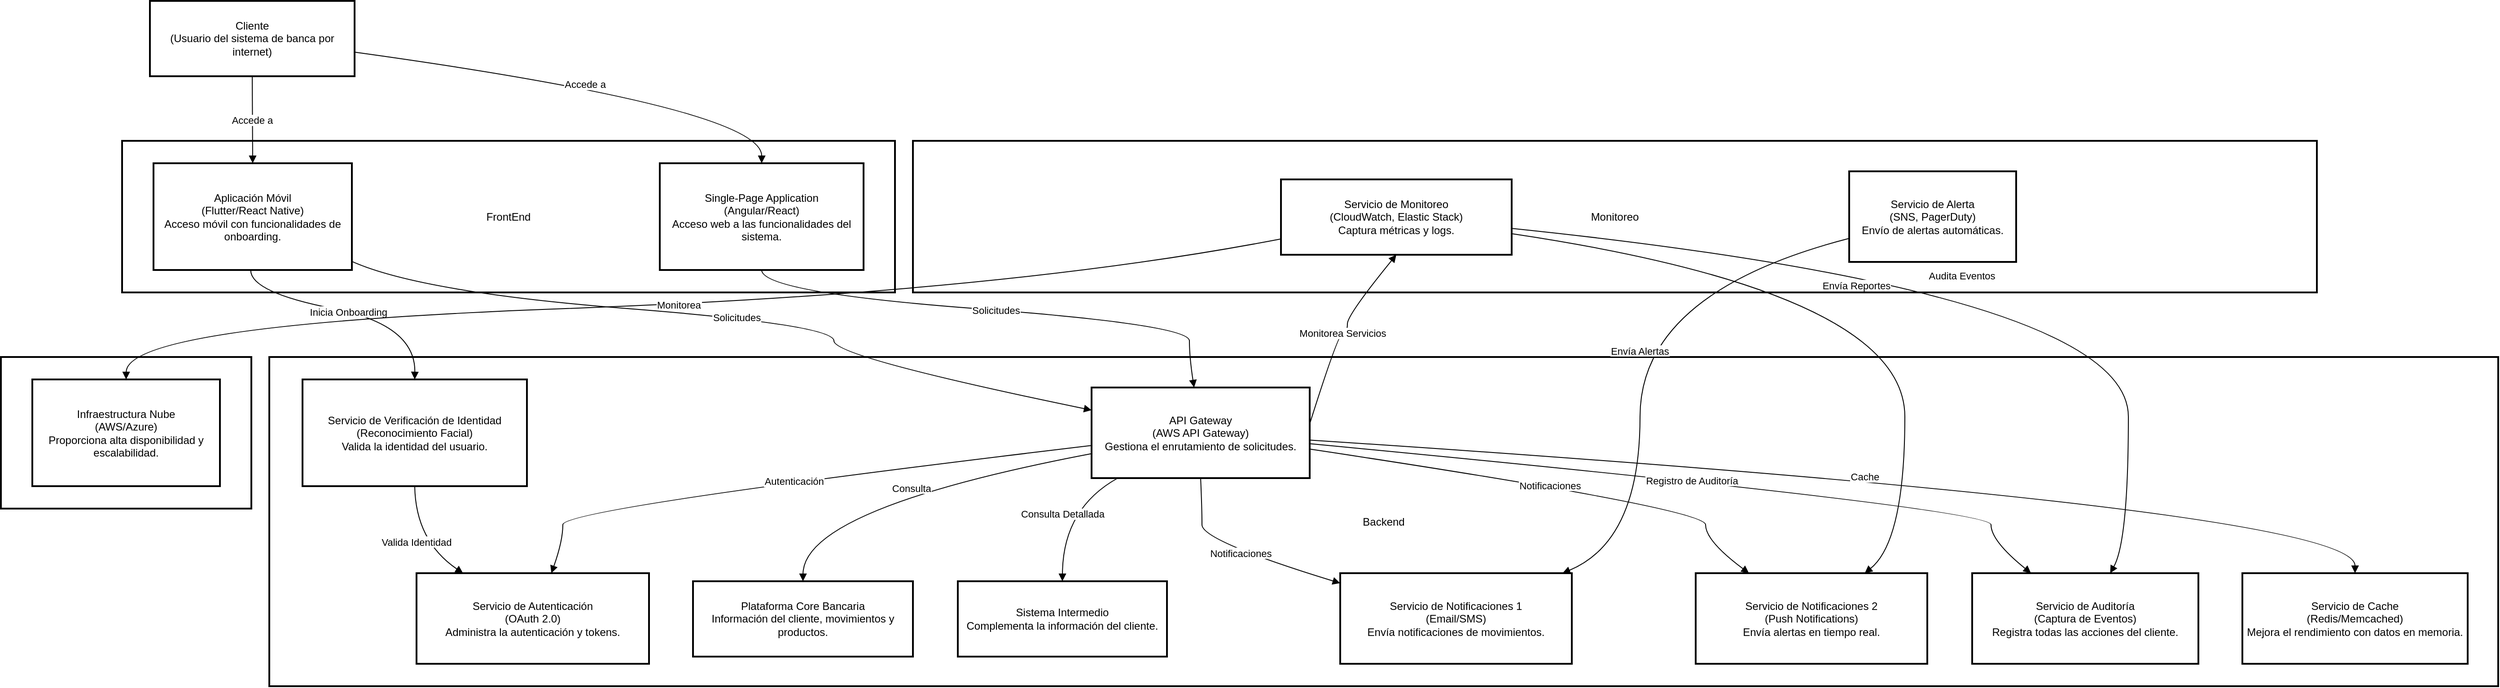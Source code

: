 <mxfile version="24.8.0" pages="18">
  <diagram name="DiagramaContexto" id="yFkO__kAH_luD3XoRLJX">
    <mxGraphModel dx="1050" dy="522" grid="1" gridSize="10" guides="1" tooltips="1" connect="1" arrows="1" fold="1" page="1" pageScale="1" pageWidth="827" pageHeight="1169" math="0" shadow="0">
      <root>
        <mxCell id="0" />
        <mxCell id="1" parent="0" />
        <mxCell id="TS_rV2WBjxSNN77oz7sP-72" value="Monitoreo" style="whiteSpace=wrap;strokeWidth=2;" parent="1" vertex="1">
          <mxGeometry x="1816" y="1016" width="1564" height="169" as="geometry" />
        </mxCell>
        <mxCell id="TS_rV2WBjxSNN77oz7sP-73" value="Infraestructura" style="whiteSpace=wrap;strokeWidth=2;" parent="1" vertex="1">
          <mxGeometry x="800" y="1257" width="279" height="169" as="geometry" />
        </mxCell>
        <mxCell id="TS_rV2WBjxSNN77oz7sP-74" value="Backend" style="whiteSpace=wrap;strokeWidth=2;" parent="1" vertex="1">
          <mxGeometry x="1099" y="1257" width="2483" height="367" as="geometry" />
        </mxCell>
        <mxCell id="TS_rV2WBjxSNN77oz7sP-75" value="FrontEnd" style="whiteSpace=wrap;strokeWidth=2;" parent="1" vertex="1">
          <mxGeometry x="935" y="1016" width="861" height="169" as="geometry" />
        </mxCell>
        <mxCell id="TS_rV2WBjxSNN77oz7sP-76" value="Cliente&#xa;(Usuario del sistema de banca por internet)" style="whiteSpace=wrap;strokeWidth=2;" parent="1" vertex="1">
          <mxGeometry x="966" y="860" width="228" height="84" as="geometry" />
        </mxCell>
        <mxCell id="TS_rV2WBjxSNN77oz7sP-77" value="Aplicación Móvil&#xa;(Flutter/React Native)&#xa;Acceso móvil con funcionalidades de onboarding." style="whiteSpace=wrap;strokeWidth=2;" parent="1" vertex="1">
          <mxGeometry x="970" y="1041" width="221" height="119" as="geometry" />
        </mxCell>
        <mxCell id="TS_rV2WBjxSNN77oz7sP-78" value="Single-Page Application&#xa;(Angular/React)&#xa;Acceso web a las funcionalidades del sistema." style="whiteSpace=wrap;strokeWidth=2;" parent="1" vertex="1">
          <mxGeometry x="1534" y="1041" width="227" height="119" as="geometry" />
        </mxCell>
        <mxCell id="TS_rV2WBjxSNN77oz7sP-79" value="API Gateway&#xa;(AWS API Gateway)&#xa;Gestiona el enrutamiento de solicitudes." style="whiteSpace=wrap;strokeWidth=2;" parent="1" vertex="1">
          <mxGeometry x="2015" y="1291" width="243" height="101" as="geometry" />
        </mxCell>
        <mxCell id="TS_rV2WBjxSNN77oz7sP-80" value="Servicio de Autenticación&#xa;(OAuth 2.0)&#xa;Administra la autenticación y tokens." style="whiteSpace=wrap;strokeWidth=2;" parent="1" vertex="1">
          <mxGeometry x="1263" y="1498" width="259" height="101" as="geometry" />
        </mxCell>
        <mxCell id="TS_rV2WBjxSNN77oz7sP-81" value="Servicio de Verificación de Identidad&#xa;(Reconocimiento Facial)&#xa;Valida la identidad del usuario." style="whiteSpace=wrap;strokeWidth=2;" parent="1" vertex="1">
          <mxGeometry x="1136" y="1282" width="250" height="119" as="geometry" />
        </mxCell>
        <mxCell id="TS_rV2WBjxSNN77oz7sP-82" value="Plataforma Core Bancaria&#xa;Información del cliente, movimientos y productos." style="whiteSpace=wrap;strokeWidth=2;" parent="1" vertex="1">
          <mxGeometry x="1571" y="1507" width="245" height="84" as="geometry" />
        </mxCell>
        <mxCell id="TS_rV2WBjxSNN77oz7sP-83" value="Sistema Intermedio&#xa;Complementa la información del cliente." style="whiteSpace=wrap;strokeWidth=2;" parent="1" vertex="1">
          <mxGeometry x="1866" y="1507" width="233" height="84" as="geometry" />
        </mxCell>
        <mxCell id="TS_rV2WBjxSNN77oz7sP-84" value="Servicio de Notificaciones 1&#xa;(Email/SMS)&#xa;Envía notificaciones de movimientos." style="whiteSpace=wrap;strokeWidth=2;" parent="1" vertex="1">
          <mxGeometry x="2292" y="1498" width="258" height="101" as="geometry" />
        </mxCell>
        <mxCell id="TS_rV2WBjxSNN77oz7sP-85" value="Servicio de Notificaciones 2&#xa;(Push Notifications)&#xa;Envía alertas en tiempo real." style="whiteSpace=wrap;strokeWidth=2;" parent="1" vertex="1">
          <mxGeometry x="2688" y="1498" width="258" height="101" as="geometry" />
        </mxCell>
        <mxCell id="TS_rV2WBjxSNN77oz7sP-86" value="Servicio de Auditoría&#xa;(Captura de Eventos)&#xa;Registra todas las acciones del cliente." style="whiteSpace=wrap;strokeWidth=2;" parent="1" vertex="1">
          <mxGeometry x="2996" y="1498" width="252" height="101" as="geometry" />
        </mxCell>
        <mxCell id="TS_rV2WBjxSNN77oz7sP-87" value="Servicio de Cache&#xa;(Redis/Memcached)&#xa;Mejora el rendimiento con datos en memoria." style="whiteSpace=wrap;strokeWidth=2;" parent="1" vertex="1">
          <mxGeometry x="3297" y="1498" width="251" height="101" as="geometry" />
        </mxCell>
        <mxCell id="TS_rV2WBjxSNN77oz7sP-88" value="Infraestructura Nube&#xa;(AWS/Azure)&#xa;Proporciona alta disponibilidad y escalabilidad." style="whiteSpace=wrap;strokeWidth=2;" parent="1" vertex="1">
          <mxGeometry x="835" y="1282" width="209" height="119" as="geometry" />
        </mxCell>
        <mxCell id="TS_rV2WBjxSNN77oz7sP-89" value="Servicio de Monitoreo&#xa;(CloudWatch, Elastic Stack)&#xa;Captura métricas y logs." style="whiteSpace=wrap;strokeWidth=2;" parent="1" vertex="1">
          <mxGeometry x="2226" y="1059" width="257" height="84" as="geometry" />
        </mxCell>
        <mxCell id="TS_rV2WBjxSNN77oz7sP-90" value="Servicio de Alerta&#xa;(SNS, PagerDuty)&#xa;Envío de alertas automáticas." style="whiteSpace=wrap;strokeWidth=2;" parent="1" vertex="1">
          <mxGeometry x="2859" y="1050" width="186" height="101" as="geometry" />
        </mxCell>
        <mxCell id="TS_rV2WBjxSNN77oz7sP-91" value="Accede a" style="curved=1;startArrow=none;endArrow=block;exitX=0.5;exitY=1;entryX=0.5;entryY=0;rounded=0;" parent="1" source="TS_rV2WBjxSNN77oz7sP-76" target="TS_rV2WBjxSNN77oz7sP-77" edge="1">
          <mxGeometry relative="1" as="geometry">
            <Array as="points" />
          </mxGeometry>
        </mxCell>
        <mxCell id="TS_rV2WBjxSNN77oz7sP-92" value="Accede a" style="curved=1;startArrow=none;endArrow=block;exitX=1;exitY=0.68;entryX=0.5;entryY=0;rounded=0;" parent="1" source="TS_rV2WBjxSNN77oz7sP-76" target="TS_rV2WBjxSNN77oz7sP-78" edge="1">
          <mxGeometry relative="1" as="geometry">
            <Array as="points">
              <mxPoint x="1648" y="980" />
            </Array>
          </mxGeometry>
        </mxCell>
        <mxCell id="TS_rV2WBjxSNN77oz7sP-93" value="Solicitudes" style="curved=1;startArrow=none;endArrow=block;exitX=1;exitY=0.92;entryX=0;entryY=0.25;rounded=0;" parent="1" source="TS_rV2WBjxSNN77oz7sP-77" target="TS_rV2WBjxSNN77oz7sP-79" edge="1">
          <mxGeometry relative="1" as="geometry">
            <Array as="points">
              <mxPoint x="1268" y="1185" />
              <mxPoint x="1728" y="1221" />
              <mxPoint x="1728" y="1257" />
            </Array>
          </mxGeometry>
        </mxCell>
        <mxCell id="TS_rV2WBjxSNN77oz7sP-94" value="Solicitudes" style="curved=1;startArrow=none;endArrow=block;exitX=0.5;exitY=1;entryX=0.47;entryY=0;rounded=0;" parent="1" source="TS_rV2WBjxSNN77oz7sP-78" target="TS_rV2WBjxSNN77oz7sP-79" edge="1">
          <mxGeometry relative="1" as="geometry">
            <Array as="points">
              <mxPoint x="1648" y="1185" />
              <mxPoint x="2124" y="1221" />
              <mxPoint x="2124" y="1257" />
            </Array>
          </mxGeometry>
        </mxCell>
        <mxCell id="TS_rV2WBjxSNN77oz7sP-95" value="Inicia Onboarding" style="curved=1;startArrow=none;endArrow=block;exitX=0.49;exitY=1;entryX=0.5;entryY=0;rounded=0;" parent="1" source="TS_rV2WBjxSNN77oz7sP-77" target="TS_rV2WBjxSNN77oz7sP-81" edge="1">
          <mxGeometry relative="1" as="geometry">
            <Array as="points">
              <mxPoint x="1078" y="1185" />
              <mxPoint x="1262" y="1221" />
            </Array>
          </mxGeometry>
        </mxCell>
        <mxCell id="TS_rV2WBjxSNN77oz7sP-96" value="Valida Identidad" style="curved=1;startArrow=none;endArrow=block;exitX=0.5;exitY=1;entryX=0.2;entryY=0;rounded=0;" parent="1" source="TS_rV2WBjxSNN77oz7sP-81" target="TS_rV2WBjxSNN77oz7sP-80" edge="1">
          <mxGeometry relative="1" as="geometry">
            <Array as="points">
              <mxPoint x="1262" y="1462" />
            </Array>
          </mxGeometry>
        </mxCell>
        <mxCell id="TS_rV2WBjxSNN77oz7sP-97" value="Autenticación" style="curved=1;startArrow=none;endArrow=block;exitX=0;exitY=0.64;entryX=0.58;entryY=0;rounded=0;" parent="1" source="TS_rV2WBjxSNN77oz7sP-79" target="TS_rV2WBjxSNN77oz7sP-80" edge="1">
          <mxGeometry relative="1" as="geometry">
            <Array as="points">
              <mxPoint x="1426" y="1426" />
              <mxPoint x="1426" y="1462" />
            </Array>
          </mxGeometry>
        </mxCell>
        <mxCell id="TS_rV2WBjxSNN77oz7sP-98" value="Consulta" style="curved=1;startArrow=none;endArrow=block;exitX=0;exitY=0.73;entryX=0.5;entryY=0;rounded=0;" parent="1" source="TS_rV2WBjxSNN77oz7sP-79" target="TS_rV2WBjxSNN77oz7sP-82" edge="1">
          <mxGeometry relative="1" as="geometry">
            <Array as="points">
              <mxPoint x="1694" y="1426" />
            </Array>
          </mxGeometry>
        </mxCell>
        <mxCell id="TS_rV2WBjxSNN77oz7sP-99" value="Consulta Detallada" style="curved=1;startArrow=none;endArrow=block;exitX=0.12;exitY=1;entryX=0.5;entryY=0;rounded=0;" parent="1" source="TS_rV2WBjxSNN77oz7sP-79" target="TS_rV2WBjxSNN77oz7sP-83" edge="1">
          <mxGeometry relative="1" as="geometry">
            <Array as="points">
              <mxPoint x="1983" y="1426" />
            </Array>
          </mxGeometry>
        </mxCell>
        <mxCell id="TS_rV2WBjxSNN77oz7sP-100" value="Registro de Auditoría" style="curved=1;startArrow=none;endArrow=block;exitX=1;exitY=0.62;entryX=0.26;entryY=0;rounded=0;" parent="1" source="TS_rV2WBjxSNN77oz7sP-79" target="TS_rV2WBjxSNN77oz7sP-86" edge="1">
          <mxGeometry relative="1" as="geometry">
            <Array as="points">
              <mxPoint x="3017" y="1426" />
              <mxPoint x="3017" y="1462" />
            </Array>
          </mxGeometry>
        </mxCell>
        <mxCell id="TS_rV2WBjxSNN77oz7sP-101" value="Notificaciones" style="curved=1;startArrow=none;endArrow=block;exitX=0.5;exitY=1;entryX=0;entryY=0.11;rounded=0;" parent="1" source="TS_rV2WBjxSNN77oz7sP-79" target="TS_rV2WBjxSNN77oz7sP-84" edge="1">
          <mxGeometry relative="1" as="geometry">
            <Array as="points">
              <mxPoint x="2138" y="1426" />
              <mxPoint x="2138" y="1462" />
            </Array>
          </mxGeometry>
        </mxCell>
        <mxCell id="TS_rV2WBjxSNN77oz7sP-102" value="Notificaciones" style="curved=1;startArrow=none;endArrow=block;exitX=1;exitY=0.68;entryX=0.23;entryY=0;rounded=0;" parent="1" source="TS_rV2WBjxSNN77oz7sP-79" target="TS_rV2WBjxSNN77oz7sP-85" edge="1">
          <mxGeometry relative="1" as="geometry">
            <Array as="points">
              <mxPoint x="2699" y="1426" />
              <mxPoint x="2699" y="1462" />
            </Array>
          </mxGeometry>
        </mxCell>
        <mxCell id="TS_rV2WBjxSNN77oz7sP-103" value="Cache" style="curved=1;startArrow=none;endArrow=block;exitX=1;exitY=0.58;entryX=0.5;entryY=0;rounded=0;" parent="1" source="TS_rV2WBjxSNN77oz7sP-79" target="TS_rV2WBjxSNN77oz7sP-87" edge="1">
          <mxGeometry relative="1" as="geometry">
            <Array as="points">
              <mxPoint x="3423" y="1426" />
            </Array>
          </mxGeometry>
        </mxCell>
        <mxCell id="TS_rV2WBjxSNN77oz7sP-104" value="Monitorea" style="curved=1;startArrow=none;endArrow=block;exitX=0;exitY=0.79;entryX=0.5;entryY=0;rounded=0;" parent="1" source="TS_rV2WBjxSNN77oz7sP-89" target="TS_rV2WBjxSNN77oz7sP-88" edge="1">
          <mxGeometry relative="1" as="geometry">
            <Array as="points">
              <mxPoint x="1918" y="1185" />
              <mxPoint x="940" y="1221" />
            </Array>
          </mxGeometry>
        </mxCell>
        <mxCell id="TS_rV2WBjxSNN77oz7sP-105" value="Monitorea Servicios" style="curved=1;startArrow=none;endArrow=block;exitX=1;exitY=0.402;entryX=0.5;entryY=1;rounded=0;exitDx=0;exitDy=0;exitPerimeter=0;entryDx=0;entryDy=0;" parent="1" source="TS_rV2WBjxSNN77oz7sP-79" target="TS_rV2WBjxSNN77oz7sP-89" edge="1">
          <mxGeometry relative="1" as="geometry">
            <Array as="points">
              <mxPoint x="2290" y="1230" />
              <mxPoint x="2300" y="1230" />
              <mxPoint x="2300" y="1210" />
            </Array>
          </mxGeometry>
        </mxCell>
        <mxCell id="TS_rV2WBjxSNN77oz7sP-106" value="Audita Eventos" style="curved=1;startArrow=none;endArrow=block;exitX=1;exitY=0.65;entryX=0.61;entryY=0;rounded=0;" parent="1" source="TS_rV2WBjxSNN77oz7sP-89" target="TS_rV2WBjxSNN77oz7sP-86" edge="1">
          <mxGeometry relative="1" as="geometry">
            <Array as="points">
              <mxPoint x="3170" y="1185" />
              <mxPoint x="3170" y="1462" />
            </Array>
          </mxGeometry>
        </mxCell>
        <mxCell id="TS_rV2WBjxSNN77oz7sP-107" value="Envía Alertas" style="curved=1;startArrow=none;endArrow=block;exitX=0;exitY=0.74;entryX=0.96;entryY=0;rounded=0;" parent="1" source="TS_rV2WBjxSNN77oz7sP-90" target="TS_rV2WBjxSNN77oz7sP-84" edge="1">
          <mxGeometry relative="1" as="geometry">
            <Array as="points">
              <mxPoint x="2626" y="1185" />
              <mxPoint x="2626" y="1462" />
            </Array>
          </mxGeometry>
        </mxCell>
        <mxCell id="TS_rV2WBjxSNN77oz7sP-108" value="Envía Reportes" style="curved=1;startArrow=none;endArrow=block;exitX=1;exitY=0.72;entryX=0.73;entryY=0;rounded=0;" parent="1" source="TS_rV2WBjxSNN77oz7sP-89" target="TS_rV2WBjxSNN77oz7sP-85" edge="1">
          <mxGeometry relative="1" as="geometry">
            <Array as="points">
              <mxPoint x="2921" y="1185" />
              <mxPoint x="2921" y="1462" />
            </Array>
          </mxGeometry>
        </mxCell>
      </root>
    </mxGraphModel>
  </diagram>
  <diagram id="gMDuIrqANwT7I6gnGTvr" name="DagramaContenedores">
    <mxGraphModel dx="1235" dy="614" grid="1" gridSize="10" guides="1" tooltips="1" connect="1" arrows="1" fold="1" page="1" pageScale="1" pageWidth="827" pageHeight="1169" math="0" shadow="0">
      <root>
        <mxCell id="0" />
        <mxCell id="1" parent="0" />
        <mxCell id="WLLvC_L1UWk7oZmuiwC_-176" value="Databases" style="whiteSpace=wrap;strokeWidth=2;horizontal=1;align=center;verticalAlign=top;" vertex="1" parent="1">
          <mxGeometry x="804" y="1050" width="816" height="241" as="geometry" />
        </mxCell>
        <mxCell id="WLLvC_L1UWk7oZmuiwC_-177" value="Backend" style="whiteSpace=wrap;strokeWidth=2;" vertex="1" parent="1">
          <mxGeometry x="1660" y="637" width="4380" height="847" as="geometry" />
        </mxCell>
        <mxCell id="WLLvC_L1UWk7oZmuiwC_-178" value="Monitoreo y Alerta" style="whiteSpace=wrap;strokeWidth=2;" vertex="1" parent="1">
          <mxGeometry x="5633" y="836" width="369" height="392" as="geometry" />
        </mxCell>
        <mxCell id="WLLvC_L1UWk7oZmuiwC_-179" value="Servicio de Auditoría (ECS/EKS)" style="whiteSpace=wrap;strokeWidth=2;verticalAlign=top;" vertex="1" parent="1">
          <mxGeometry x="4106" y="836" width="627" height="151" as="geometry" />
        </mxCell>
        <mxCell id="WLLvC_L1UWk7oZmuiwC_-180" value="Servicio de Notificaciones (SNS/SES)" style="whiteSpace=wrap;strokeWidth=2;" vertex="1" parent="1">
          <mxGeometry x="4609" y="1326" width="1365" height="134" as="geometry" />
        </mxCell>
        <mxCell id="WLLvC_L1UWk7oZmuiwC_-181" value="Servicio de Transferencias (ECS/EKS)" style="whiteSpace=wrap;strokeWidth=2;verticalAlign=top;" vertex="1" parent="1">
          <mxGeometry x="2618" y="836" width="608" height="151" as="geometry" />
        </mxCell>
        <mxCell id="WLLvC_L1UWk7oZmuiwC_-182" value="Servicio de Detalles del Cliente (ECS/EKS)" style="whiteSpace=wrap;strokeWidth=2;verticalAlign=top;" vertex="1" parent="1">
          <mxGeometry x="3246" y="836" width="840" height="151" as="geometry" />
        </mxCell>
        <mxCell id="WLLvC_L1UWk7oZmuiwC_-183" value="Servicio Core Bancario (ECS/EKS)" style="whiteSpace=wrap;strokeWidth=2;verticalAlign=top;" vertex="1" parent="1">
          <mxGeometry x="1690" y="836" width="908" height="151" as="geometry" />
        </mxCell>
        <mxCell id="WLLvC_L1UWk7oZmuiwC_-184" value="Servicio de Onboarding" style="whiteSpace=wrap;strokeWidth=2;" vertex="1" parent="1">
          <mxGeometry x="4858" y="836" width="408" height="392" as="geometry" />
        </mxCell>
        <mxCell id="WLLvC_L1UWk7oZmuiwC_-185" value="Servicio de Autenticación (AWS Cognito)" style="whiteSpace=wrap;strokeWidth=2;" vertex="1" parent="1">
          <mxGeometry x="5287" y="836" width="326" height="392" as="geometry" />
        </mxCell>
        <mxCell id="WLLvC_L1UWk7oZmuiwC_-186" value="Frontend" style="whiteSpace=wrap;strokeWidth=2;" vertex="1" parent="1">
          <mxGeometry x="4468" y="378" width="567" height="169" as="geometry" />
        </mxCell>
        <mxCell id="WLLvC_L1UWk7oZmuiwC_-187" value="Cliente&#xa;(Usuario)" style="whiteSpace=wrap;strokeWidth=2;" vertex="1" parent="1">
          <mxGeometry x="4691" y="240" width="125" height="66" as="geometry" />
        </mxCell>
        <mxCell id="WLLvC_L1UWk7oZmuiwC_-188" value="Single-Page Application&#xa;(Angular/React)&#xa;Interfaz web para el usuario." style="whiteSpace=wrap;strokeWidth=2;" vertex="1" parent="1">
          <mxGeometry x="4503" y="412" width="227" height="101" as="geometry" />
        </mxCell>
        <mxCell id="WLLvC_L1UWk7oZmuiwC_-189" value="Aplicación Móvil&#xa;(Flutter/React Native)&#xa;Interfaz móvil con funcionalidad de onboarding." style="whiteSpace=wrap;strokeWidth=2;" vertex="1" parent="1">
          <mxGeometry x="4780" y="403" width="221" height="119" as="geometry" />
        </mxCell>
        <mxCell id="WLLvC_L1UWk7oZmuiwC_-190" value="API Gateway&#xa;(Amazon API Gateway)&#xa;Punto de entrada para solicitudes del frontend." style="whiteSpace=wrap;strokeWidth=2;" vertex="1" parent="1">
          <mxGeometry x="4636" y="662" width="236" height="101" as="geometry" />
        </mxCell>
        <mxCell id="WLLvC_L1UWk7oZmuiwC_-191" value="Manejador de Autenticación&#xa;(Validación de credenciales y generación de tokens)" style="whiteSpace=wrap;strokeWidth=2;" vertex="1" parent="1">
          <mxGeometry x="5322" y="861" width="256" height="101" as="geometry" />
        </mxCell>
        <mxCell id="WLLvC_L1UWk7oZmuiwC_-192" value="Autenticación Multifactor (MFA)&#xa;(Verificación adicional de seguridad)" style="whiteSpace=wrap;strokeWidth=2;" vertex="1" parent="1">
          <mxGeometry x="5327" y="1093" width="245" height="101" as="geometry" />
        </mxCell>
        <mxCell id="WLLvC_L1UWk7oZmuiwC_-193" value="Verificación de Identidad&#xa;(Reconocimiento Facial)&#xa;Valida la identidad del usuario." style="whiteSpace=wrap;strokeWidth=2;" vertex="1" parent="1">
          <mxGeometry x="4893" y="861" width="241" height="101" as="geometry" />
        </mxCell>
        <mxCell id="WLLvC_L1UWk7oZmuiwC_-194" value="Creación de Perfil&#xa;(Registro inicial del usuario)&#xa;Gestiona la creación del perfil." style="whiteSpace=wrap;strokeWidth=2;" vertex="1" parent="1">
          <mxGeometry x="4897" y="1084" width="234" height="119" as="geometry" />
        </mxCell>
        <mxCell id="WLLvC_L1UWk7oZmuiwC_-195" value="Gestión de Cuentas&#xa;(Consulta y actualización de cuentas bancarias)" style="whiteSpace=wrap;strokeWidth=2;" vertex="1" parent="1">
          <mxGeometry x="1725" y="870" width="240" height="84" as="geometry" />
        </mxCell>
        <mxCell id="WLLvC_L1UWk7oZmuiwC_-196" value="Registro de Transacciones&#xa;(Seguimiento de movimientos)" style="whiteSpace=wrap;strokeWidth=2;" vertex="1" parent="1">
          <mxGeometry x="2010" y="869.5" width="243" height="84" as="geometry" />
        </mxCell>
        <mxCell id="WLLvC_L1UWk7oZmuiwC_-197" value="Consulta de Saldos&#xa;(Obtención del saldo de las cuentas)" style="whiteSpace=wrap;strokeWidth=2;" vertex="1" parent="1">
          <mxGeometry x="2308" y="870" width="255" height="84" as="geometry" />
        </mxCell>
        <mxCell id="WLLvC_L1UWk7oZmuiwC_-198" value="Información Personal&#xa;(Datos personales del cliente)" style="whiteSpace=wrap;strokeWidth=2;" vertex="1" parent="1">
          <mxGeometry x="3281" y="870" width="214" height="84" as="geometry" />
        </mxCell>
        <mxCell id="WLLvC_L1UWk7oZmuiwC_-199" value="Información de Contacto&#xa;(Teléfono, dirección, email)" style="whiteSpace=wrap;strokeWidth=2;" vertex="1" parent="1">
          <mxGeometry x="3540" y="870" width="237" height="84" as="geometry" />
        </mxCell>
        <mxCell id="WLLvC_L1UWk7oZmuiwC_-200" value="Verificación KYC&#xa;(Conozca a su cliente)" style="whiteSpace=wrap;strokeWidth=2;" vertex="1" parent="1">
          <mxGeometry x="3832" y="878" width="219" height="66" as="geometry" />
        </mxCell>
        <mxCell id="WLLvC_L1UWk7oZmuiwC_-201" value="Transferencias Internas&#xa;(Dentro del mismo banco)" style="whiteSpace=wrap;strokeWidth=2;" vertex="1" parent="1">
          <mxGeometry x="2653" y="878" width="246" height="66" as="geometry" />
        </mxCell>
        <mxCell id="WLLvC_L1UWk7oZmuiwC_-202" value="Transferencias Externas&#xa;(Entre diferentes bancos)" style="whiteSpace=wrap;strokeWidth=2;" vertex="1" parent="1">
          <mxGeometry x="2949" y="878" width="242" height="66" as="geometry" />
        </mxCell>
        <mxCell id="WLLvC_L1UWk7oZmuiwC_-203" value="Notificación por Email&#xa;(Envío de correos electrónicos)" style="whiteSpace=wrap;strokeWidth=2;" vertex="1" parent="1">
          <mxGeometry x="4644" y="1351" width="219" height="84" as="geometry" />
        </mxCell>
        <mxCell id="WLLvC_L1UWk7oZmuiwC_-204" value="Notificación Push&#xa;(Alertas en tiempo real)" style="whiteSpace=wrap;strokeWidth=2;" vertex="1" parent="1">
          <mxGeometry x="5706" y="1359" width="233" height="66" as="geometry" />
        </mxCell>
        <mxCell id="WLLvC_L1UWk7oZmuiwC_-205" value="Registro de Eventos&#xa;(Captura de actividades del usuario y del sistema)" style="whiteSpace=wrap;strokeWidth=2;" vertex="1" parent="1">
          <mxGeometry x="4141" y="870" width="258" height="84" as="geometry" />
        </mxCell>
        <mxCell id="WLLvC_L1UWk7oZmuiwC_-206" value="Generación de Reportes&#xa;(Cumplimiento normativo)" style="whiteSpace=wrap;strokeWidth=2;" vertex="1" parent="1">
          <mxGeometry x="4449" y="878" width="249" height="66" as="geometry" />
        </mxCell>
        <mxCell id="WLLvC_L1UWk7oZmuiwC_-207" value="Captura de Métricas&#xa;(CloudWatch, Prometheus)" style="whiteSpace=wrap;strokeWidth=2;" vertex="1" parent="1">
          <mxGeometry x="5697" y="896" width="251" height="66" as="geometry" />
        </mxCell>
        <mxCell id="WLLvC_L1UWk7oZmuiwC_-208" value="Servicio de Alertas&#xa;(Notificaciones de incidentes críticos)" style="whiteSpace=wrap;strokeWidth=2;" vertex="1" parent="1">
          <mxGeometry x="5724" y="1102" width="197" height="84" as="geometry" />
        </mxCell>
        <mxCell id="WLLvC_L1UWk7oZmuiwC_-209" value="Base de Datos Core (Amazon RDS)&#xa;Datos bancarios y financieros" style="whiteSpace=wrap;strokeWidth=2;" vertex="1" parent="1">
          <mxGeometry x="1080" y="1093.5" width="198" height="101" as="geometry" />
        </mxCell>
        <mxCell id="WLLvC_L1UWk7oZmuiwC_-210" value="Base de Datos de Auditoría (DynamoDB)&#xa;Registros de actividades" style="whiteSpace=wrap;strokeWidth=2;" vertex="1" parent="1">
          <mxGeometry x="1330" y="1090" width="252" height="100" as="geometry" />
        </mxCell>
        <mxCell id="WLLvC_L1UWk7oZmuiwC_-211" value="Base de Datos de Cache (Redis)&#xa;Datos frecuentes en memoria" style="whiteSpace=wrap;strokeWidth=2;" vertex="1" parent="1">
          <mxGeometry x="820" y="1093.5" width="230" height="101" as="geometry" />
        </mxCell>
        <mxCell id="WLLvC_L1UWk7oZmuiwC_-212" value="Accede a" style="curved=1;startArrow=none;endArrow=block;exitX=0;exitY=0.98;entryX=0.5;entryY=0;rounded=0;" edge="1" parent="1" source="WLLvC_L1UWk7oZmuiwC_-187" target="WLLvC_L1UWk7oZmuiwC_-188">
          <mxGeometry relative="1" as="geometry">
            <Array as="points">
              <mxPoint x="4617" y="342" />
            </Array>
          </mxGeometry>
        </mxCell>
        <mxCell id="WLLvC_L1UWk7oZmuiwC_-213" value="Accede a" style="curved=1;startArrow=none;endArrow=block;exitX=1;exitY=0.98;entryX=0.5;entryY=0;rounded=0;" edge="1" parent="1" source="WLLvC_L1UWk7oZmuiwC_-187" target="WLLvC_L1UWk7oZmuiwC_-189">
          <mxGeometry relative="1" as="geometry">
            <Array as="points">
              <mxPoint x="4890" y="342" />
            </Array>
          </mxGeometry>
        </mxCell>
        <mxCell id="WLLvC_L1UWk7oZmuiwC_-214" value="Solicitudes de operaciones" style="curved=1;startArrow=none;endArrow=block;exitX=0.5;exitY=1;entryX=0.11;entryY=0;rounded=0;" edge="1" parent="1" source="WLLvC_L1UWk7oZmuiwC_-188" target="WLLvC_L1UWk7oZmuiwC_-190">
          <mxGeometry relative="1" as="geometry">
            <Array as="points">
              <mxPoint x="4617" y="637" />
            </Array>
          </mxGeometry>
        </mxCell>
        <mxCell id="WLLvC_L1UWk7oZmuiwC_-215" value="Solicitudes de operaciones y onboarding" style="curved=1;startArrow=none;endArrow=block;exitX=0.5;exitY=1;entryX=0.89;entryY=0;rounded=0;" edge="1" parent="1" source="WLLvC_L1UWk7oZmuiwC_-189" target="WLLvC_L1UWk7oZmuiwC_-190">
          <mxGeometry relative="1" as="geometry">
            <Array as="points">
              <mxPoint x="4890" y="637" />
            </Array>
          </mxGeometry>
        </mxCell>
        <mxCell id="WLLvC_L1UWk7oZmuiwC_-216" value="Autenticación" style="curved=1;startArrow=none;endArrow=block;exitX=1;exitY=0.65;entryX=0.5;entryY=0;rounded=0;" edge="1" parent="1" source="WLLvC_L1UWk7oZmuiwC_-190" target="WLLvC_L1UWk7oZmuiwC_-191">
          <mxGeometry relative="1" as="geometry">
            <Array as="points">
              <mxPoint x="5450" y="800" />
            </Array>
          </mxGeometry>
        </mxCell>
        <mxCell id="WLLvC_L1UWk7oZmuiwC_-217" value="Gestión de cuentas" style="curved=1;startArrow=none;endArrow=block;exitX=0;exitY=0.54;entryX=0.5;entryY=0;rounded=0;" edge="1" parent="1" source="WLLvC_L1UWk7oZmuiwC_-190" target="WLLvC_L1UWk7oZmuiwC_-195">
          <mxGeometry relative="1" as="geometry">
            <Array as="points">
              <mxPoint x="1845" y="800" />
            </Array>
          </mxGeometry>
        </mxCell>
        <mxCell id="WLLvC_L1UWk7oZmuiwC_-218" value="Información del cliente" style="curved=1;startArrow=none;endArrow=block;exitX=0;exitY=0.58;entryX=0.5;entryY=0;rounded=0;" edge="1" parent="1" source="WLLvC_L1UWk7oZmuiwC_-190" target="WLLvC_L1UWk7oZmuiwC_-198">
          <mxGeometry relative="1" as="geometry">
            <Array as="points">
              <mxPoint x="3388" y="800" />
            </Array>
          </mxGeometry>
        </mxCell>
        <mxCell id="WLLvC_L1UWk7oZmuiwC_-219" value="Transferencias bancarias" style="curved=1;startArrow=none;endArrow=block;exitX=0;exitY=0.55;entryX=0.5;entryY=0.01;rounded=0;" edge="1" parent="1" source="WLLvC_L1UWk7oZmuiwC_-190" target="WLLvC_L1UWk7oZmuiwC_-201">
          <mxGeometry relative="1" as="geometry">
            <Array as="points">
              <mxPoint x="2776" y="800" />
            </Array>
          </mxGeometry>
        </mxCell>
        <mxCell id="WLLvC_L1UWk7oZmuiwC_-220" value="Envío de notificaciones" style="curved=1;startArrow=none;endArrow=block;exitX=0.5;exitY=1;entryX=0.5;entryY=0;rounded=0;" edge="1" parent="1" source="WLLvC_L1UWk7oZmuiwC_-190" target="WLLvC_L1UWk7oZmuiwC_-203">
          <mxGeometry relative="1" as="geometry">
            <Array as="points" />
          </mxGeometry>
        </mxCell>
        <mxCell id="WLLvC_L1UWk7oZmuiwC_-221" value="Registro de actividades" style="curved=1;startArrow=none;endArrow=block;exitX=0;exitY=0.71;entryX=0.5;entryY=0;rounded=0;" edge="1" parent="1" source="WLLvC_L1UWk7oZmuiwC_-190" target="WLLvC_L1UWk7oZmuiwC_-205">
          <mxGeometry relative="1" as="geometry">
            <Array as="points">
              <mxPoint x="4270" y="800" />
            </Array>
          </mxGeometry>
        </mxCell>
        <mxCell id="WLLvC_L1UWk7oZmuiwC_-222" value="Monitoreo de servicios" style="curved=1;startArrow=none;endArrow=block;exitX=1;exitY=0.61;entryX=0.34;entryY=0.01;rounded=0;" edge="1" parent="1" source="WLLvC_L1UWk7oZmuiwC_-190" target="WLLvC_L1UWk7oZmuiwC_-207">
          <mxGeometry x="0.168" y="-6" relative="1" as="geometry">
            <Array as="points">
              <mxPoint x="5733" y="800" />
              <mxPoint x="5733" y="836" />
            </Array>
            <mxPoint as="offset" />
          </mxGeometry>
        </mxCell>
        <mxCell id="WLLvC_L1UWk7oZmuiwC_-223" value="MFA" style="curved=1;startArrow=none;endArrow=block;exitX=0.5;exitY=1;entryX=0.5;entryY=0;rounded=0;" edge="1" parent="1" source="WLLvC_L1UWk7oZmuiwC_-191" target="WLLvC_L1UWk7oZmuiwC_-192">
          <mxGeometry x="-0.573" relative="1" as="geometry">
            <Array as="points" />
            <mxPoint as="offset" />
          </mxGeometry>
        </mxCell>
        <mxCell id="WLLvC_L1UWk7oZmuiwC_-224" value="Llamado a la base de datos por el BackEnd" style="curved=1;startArrow=none;endArrow=block;exitX=0.001;exitY=0.459;entryX=1;entryY=0.41;rounded=0;exitDx=0;exitDy=0;exitPerimeter=0;" edge="1" parent="1" source="WLLvC_L1UWk7oZmuiwC_-177" target="WLLvC_L1UWk7oZmuiwC_-209">
          <mxGeometry x="-0.315" y="64" relative="1" as="geometry">
            <Array as="points">
              <mxPoint x="1400" y="850" />
            </Array>
            <mxPoint as="offset" />
          </mxGeometry>
        </mxCell>
        <mxCell id="WLLvC_L1UWk7oZmuiwC_-225" value="Almacenamiento de logs" style="curved=1;startArrow=none;endArrow=block;exitX=0.5;exitY=0.99;entryX=1;entryY=0.46;rounded=0;" edge="1" parent="1" source="WLLvC_L1UWk7oZmuiwC_-205" target="WLLvC_L1UWk7oZmuiwC_-210">
          <mxGeometry relative="1" as="geometry">
            <Array as="points">
              <mxPoint x="4270" y="1059" />
            </Array>
          </mxGeometry>
        </mxCell>
        <mxCell id="WLLvC_L1UWk7oZmuiwC_-226" value="Supervisión continua" style="curved=1;startArrow=none;endArrow=block;exitX=0.66;exitY=0.01;entryX=1;entryY=0.59;rounded=0;" edge="1" parent="1" source="WLLvC_L1UWk7oZmuiwC_-207" target="WLLvC_L1UWk7oZmuiwC_-190">
          <mxGeometry x="-0.506" y="3" relative="1" as="geometry">
            <Array as="points">
              <mxPoint x="5912" y="836" />
              <mxPoint x="5912" y="800" />
            </Array>
            <mxPoint as="offset" />
          </mxGeometry>
        </mxCell>
        <mxCell id="WLLvC_L1UWk7oZmuiwC_-227" value="Envía Alertas" style="curved=1;startArrow=none;endArrow=block;exitX=0.5;exitY=1;entryX=0.5;entryY=0.01;rounded=0;" edge="1" parent="1" source="WLLvC_L1UWk7oZmuiwC_-208" target="WLLvC_L1UWk7oZmuiwC_-204">
          <mxGeometry relative="1" as="geometry">
            <Array as="points" />
          </mxGeometry>
        </mxCell>
        <mxCell id="WLLvC_L1UWk7oZmuiwC_-228" value="Proceso de Onboarding" style="curved=1;startArrow=none;endArrow=block;rounded=0;" edge="1" parent="1" source="WLLvC_L1UWk7oZmuiwC_-190" target="WLLvC_L1UWk7oZmuiwC_-184">
          <mxGeometry relative="1" as="geometry">
            <Array as="points" />
          </mxGeometry>
        </mxCell>
      </root>
    </mxGraphModel>
  </diagram>
  <diagram id="lIc4TSHpeXeCIRGXtLM9" name="DFrontCompSPA">
    <mxGraphModel dx="1235" dy="614" grid="1" gridSize="10" guides="1" tooltips="1" connect="1" arrows="1" fold="1" page="1" pageScale="1" pageWidth="827" pageHeight="1169" math="0" shadow="0">
      <root>
        <mxCell id="0" />
        <mxCell id="1" parent="0" />
        <mxCell id="48rW4YA2lofZfJz7IELk-1" value="Módulo de Usuarios - SPA (Single-Page Application)" style="whiteSpace=wrap;strokeWidth=2;verticalAlign=top;" vertex="1" parent="1">
          <mxGeometry x="20" y="80" width="981" height="1747" as="geometry" />
        </mxCell>
        <mxCell id="48rW4YA2lofZfJz7IELk-2" value="Componentes de Interfaz de Usuario&#xa;(Formularios, botones, menús)" style="whiteSpace=wrap;strokeWidth=2;" vertex="1" parent="48rW4YA2lofZfJz7IELk-1">
          <mxGeometry x="237" y="244" width="241" height="101" as="geometry" />
        </mxCell>
        <mxCell id="48rW4YA2lofZfJz7IELk-3" value="Enrutador&#xa;(Control de navegación entre páginas)" style="whiteSpace=wrap;strokeWidth=2;" vertex="1" parent="48rW4YA2lofZfJz7IELk-1">
          <mxGeometry x="51" y="659" width="226" height="84" as="geometry" />
        </mxCell>
        <mxCell id="48rW4YA2lofZfJz7IELk-4" value="Módulo de Autenticación&#xa;(Gestión de inicio de sesión y tokens)" style="whiteSpace=wrap;strokeWidth=2;" vertex="1" parent="48rW4YA2lofZfJz7IELk-1">
          <mxGeometry x="168" y="857" width="257" height="84" as="geometry" />
        </mxCell>
        <mxCell id="48rW4YA2lofZfJz7IELk-5" value="Servicio de Datos&#xa;(Comunicación con el API Gateway)" style="whiteSpace=wrap;strokeWidth=2;" vertex="1" parent="48rW4YA2lofZfJz7IELk-1">
          <mxGeometry x="561" y="1056" width="241" height="84" as="geometry" />
        </mxCell>
        <mxCell id="48rW4YA2lofZfJz7IELk-6" value="Gestión de Estado&#xa;(Redux, NgRx, etc.)" style="whiteSpace=wrap;strokeWidth=2;" vertex="1" parent="48rW4YA2lofZfJz7IELk-1">
          <mxGeometry x="57" y="1427" width="201" height="66" as="geometry" />
        </mxCell>
        <mxCell id="48rW4YA2lofZfJz7IELk-7" value="Manejador de Notificaciones&#xa;(Recepción de notificaciones en tiempo real)" style="whiteSpace=wrap;strokeWidth=2;" vertex="1" parent="48rW4YA2lofZfJz7IELk-1">
          <mxGeometry x="562" y="1599" width="238" height="119" as="geometry" />
        </mxCell>
        <mxCell id="48rW4YA2lofZfJz7IELk-8" value="Módulo de Seguridad&#xa;(Protección contra ataques comunes)" style="whiteSpace=wrap;strokeWidth=2;" vertex="1" parent="48rW4YA2lofZfJz7IELk-1">
          <mxGeometry x="551" y="460" width="254" height="84" as="geometry" />
        </mxCell>
        <mxCell id="48rW4YA2lofZfJz7IELk-9" value="Soporte Offline&#xa;(Funcionalidad sin conexión)" style="whiteSpace=wrap;strokeWidth=2;" vertex="1" parent="48rW4YA2lofZfJz7IELk-1">
          <mxGeometry x="764" y="857" width="190" height="84" as="geometry" />
        </mxCell>
        <mxCell id="48rW4YA2lofZfJz7IELk-10" value="Manejador de Errores&#xa;(Captura y manejo de errores)" style="whiteSpace=wrap;strokeWidth=2;" vertex="1" parent="48rW4YA2lofZfJz7IELk-1">
          <mxGeometry x="249" y="46" width="216" height="84" as="geometry" />
        </mxCell>
        <mxCell id="48rW4YA2lofZfJz7IELk-11" value="Auditoría&#xa;(Registro de actividades para cumplimiento)" style="whiteSpace=wrap;strokeWidth=2;" vertex="1" parent="48rW4YA2lofZfJz7IELk-1">
          <mxGeometry x="716" y="1237" width="232" height="84" as="geometry" />
        </mxCell>
        <mxCell id="48rW4YA2lofZfJz7IELk-12" value="Monitoreo y Alerta&#xa;(Supervisión de eventos y métricas)" style="whiteSpace=wrap;strokeWidth=2;" vertex="1" parent="48rW4YA2lofZfJz7IELk-1">
          <mxGeometry x="711" y="1418" width="243" height="84" as="geometry" />
        </mxCell>
        <mxCell id="48rW4YA2lofZfJz7IELk-13" value="Onboarding&#xa;(Verificación de identidad y creación de perfil)" style="whiteSpace=wrap;strokeWidth=2;" vertex="1" parent="48rW4YA2lofZfJz7IELk-1">
          <mxGeometry x="327" y="659" width="259" height="84" as="geometry" />
        </mxCell>
        <mxCell id="48rW4YA2lofZfJz7IELk-14" value="" style="curved=1;startArrow=none;endArrow=block;exitX=0.12;exitY=1;entryX=0.5;entryY=0;rounded=0;" edge="1" parent="48rW4YA2lofZfJz7IELk-1" source="48rW4YA2lofZfJz7IELk-2" target="48rW4YA2lofZfJz7IELk-3">
          <mxGeometry relative="1" as="geometry">
            <Array as="points">
              <mxPoint x="164" y="403" />
            </Array>
          </mxGeometry>
        </mxCell>
        <mxCell id="48rW4YA2lofZfJz7IELk-15" value="" style="curved=1;startArrow=none;endArrow=block;exitX=0.5;exitY=0.99;entryX=0.28;entryY=0.01;rounded=0;" edge="1" parent="48rW4YA2lofZfJz7IELk-1" source="48rW4YA2lofZfJz7IELk-3" target="48rW4YA2lofZfJz7IELk-4">
          <mxGeometry relative="1" as="geometry">
            <Array as="points">
              <mxPoint x="164" y="800" />
            </Array>
          </mxGeometry>
        </mxCell>
        <mxCell id="48rW4YA2lofZfJz7IELk-16" value="" style="curved=1;startArrow=none;endArrow=block;exitX=0.5;exitY=1;entryX=0;entryY=0.13;rounded=0;" edge="1" parent="48rW4YA2lofZfJz7IELk-1" source="48rW4YA2lofZfJz7IELk-4" target="48rW4YA2lofZfJz7IELk-5">
          <mxGeometry relative="1" as="geometry">
            <Array as="points">
              <mxPoint x="297" y="999" />
            </Array>
          </mxGeometry>
        </mxCell>
        <mxCell id="48rW4YA2lofZfJz7IELk-17" value="Actualiza" style="curved=1;startArrow=none;endArrow=block;exitX=0;exitY=0.75;entryX=0.5;entryY=0;rounded=0;" edge="1" parent="48rW4YA2lofZfJz7IELk-1" source="48rW4YA2lofZfJz7IELk-5" target="48rW4YA2lofZfJz7IELk-6">
          <mxGeometry relative="1" as="geometry">
            <Array as="points">
              <mxPoint x="157" y="1188" />
            </Array>
          </mxGeometry>
        </mxCell>
        <mxCell id="48rW4YA2lofZfJz7IELk-18" value="" style="curved=1;startArrow=none;endArrow=block;exitX=0.5;exitY=1;entryX=0;entryY=0.29;rounded=0;" edge="1" parent="48rW4YA2lofZfJz7IELk-1" source="48rW4YA2lofZfJz7IELk-6" target="48rW4YA2lofZfJz7IELk-7">
          <mxGeometry relative="1" as="geometry">
            <Array as="points">
              <mxPoint x="157" y="1550" />
            </Array>
          </mxGeometry>
        </mxCell>
        <mxCell id="48rW4YA2lofZfJz7IELk-19" value="Aplica políticas de seguridad" style="curved=1;startArrow=none;endArrow=block;exitX=0.58;exitY=1;entryX=0.58;entryY=0;rounded=0;" edge="1" parent="48rW4YA2lofZfJz7IELk-1" source="48rW4YA2lofZfJz7IELk-8" target="48rW4YA2lofZfJz7IELk-5">
          <mxGeometry relative="1" as="geometry">
            <Array as="points">
              <mxPoint x="729" y="601" />
              <mxPoint x="729" y="999" />
            </Array>
          </mxGeometry>
        </mxCell>
        <mxCell id="48rW4YA2lofZfJz7IELk-20" value="Proporciona datos actualizados" style="curved=1;startArrow=none;endArrow=block;exitX=1;exitY=0.9;entryX=0.5;entryY=0;rounded=0;" edge="1" parent="48rW4YA2lofZfJz7IELk-1" source="48rW4YA2lofZfJz7IELk-2" target="48rW4YA2lofZfJz7IELk-8">
          <mxGeometry relative="1" as="geometry">
            <Array as="points">
              <mxPoint x="678" y="403" />
            </Array>
          </mxGeometry>
        </mxCell>
        <mxCell id="48rW4YA2lofZfJz7IELk-21" value="Sincroniza datos con backend" style="curved=1;startArrow=none;endArrow=block;exitX=0.5;exitY=1;entryX=0.81;entryY=0;rounded=0;" edge="1" parent="48rW4YA2lofZfJz7IELk-1" source="48rW4YA2lofZfJz7IELk-9" target="48rW4YA2lofZfJz7IELk-5">
          <mxGeometry relative="1" as="geometry">
            <Array as="points">
              <mxPoint x="859" y="999" />
            </Array>
          </mxGeometry>
        </mxCell>
        <mxCell id="48rW4YA2lofZfJz7IELk-22" value="Captura errores y notifica al usuario" style="curved=1;startArrow=none;endArrow=block;exitX=0.5;exitY=0.99;entryX=0.5;entryY=0;rounded=0;" edge="1" parent="48rW4YA2lofZfJz7IELk-1" source="48rW4YA2lofZfJz7IELk-10" target="48rW4YA2lofZfJz7IELk-2">
          <mxGeometry relative="1" as="geometry">
            <Array as="points" />
          </mxGeometry>
        </mxCell>
        <mxCell id="48rW4YA2lofZfJz7IELk-23" value="Registra operaciones" style="curved=1;startArrow=none;endArrow=block;exitX=0.79;exitY=1;entryX=0.5;entryY=0;rounded=0;" edge="1" parent="48rW4YA2lofZfJz7IELk-1" source="48rW4YA2lofZfJz7IELk-5" target="48rW4YA2lofZfJz7IELk-11">
          <mxGeometry relative="1" as="geometry">
            <Array as="points">
              <mxPoint x="832" y="1188" />
            </Array>
          </mxGeometry>
        </mxCell>
        <mxCell id="48rW4YA2lofZfJz7IELk-24" value="Almacena eventos críticos" style="curved=1;startArrow=none;endArrow=block;exitX=0.5;exitY=1;entryX=0.5;entryY=0;rounded=0;" edge="1" parent="48rW4YA2lofZfJz7IELk-1" source="48rW4YA2lofZfJz7IELk-11" target="48rW4YA2lofZfJz7IELk-12">
          <mxGeometry relative="1" as="geometry">
            <Array as="points" />
          </mxGeometry>
        </mxCell>
        <mxCell id="48rW4YA2lofZfJz7IELk-25" value="Genera alertas" style="curved=1;startArrow=none;endArrow=block;exitX=0.5;exitY=1;entryX=0.85;entryY=0;rounded=0;" edge="1" parent="48rW4YA2lofZfJz7IELk-1" source="48rW4YA2lofZfJz7IELk-12" target="48rW4YA2lofZfJz7IELk-7">
          <mxGeometry relative="1" as="geometry">
            <Array as="points">
              <mxPoint x="832" y="1550" />
            </Array>
          </mxGeometry>
        </mxCell>
        <mxCell id="48rW4YA2lofZfJz7IELk-26" value="Verificación de identidad" style="curved=1;startArrow=none;endArrow=block;exitX=0.5;exitY=0.99;entryX=0.76;entryY=0.01;rounded=0;" edge="1" parent="48rW4YA2lofZfJz7IELk-1" source="48rW4YA2lofZfJz7IELk-13" target="48rW4YA2lofZfJz7IELk-4">
          <mxGeometry relative="1" as="geometry">
            <Array as="points">
              <mxPoint x="456" y="800" />
            </Array>
          </mxGeometry>
        </mxCell>
        <mxCell id="48rW4YA2lofZfJz7IELk-27" value="Flujo de registro de usuario" style="curved=1;startArrow=none;endArrow=block;exitX=0.53;exitY=1;entryX=0.36;entryY=0;rounded=0;" edge="1" parent="48rW4YA2lofZfJz7IELk-1" source="48rW4YA2lofZfJz7IELk-2" target="48rW4YA2lofZfJz7IELk-13">
          <mxGeometry relative="1" as="geometry">
            <Array as="points">
              <mxPoint x="371" y="403" />
              <mxPoint x="371" y="601" />
            </Array>
          </mxGeometry>
        </mxCell>
        <mxCell id="48rW4YA2lofZfJz7IELk-28" value="Protege solicitudes de onboarding" style="curved=1;startArrow=none;endArrow=block;exitX=0.35;exitY=1;entryX=0.71;entryY=0;rounded=0;" edge="1" parent="48rW4YA2lofZfJz7IELk-1" source="48rW4YA2lofZfJz7IELk-8" target="48rW4YA2lofZfJz7IELk-13">
          <mxGeometry relative="1" as="geometry">
            <Array as="points">
              <mxPoint x="588" y="601" />
            </Array>
          </mxGeometry>
        </mxCell>
      </root>
    </mxGraphModel>
  </diagram>
  <diagram id="9ZNZ-ZZWhVIO52cWnnU8" name="DFrontcompMobil">
    <mxGraphModel dx="1750" dy="870" grid="1" gridSize="10" guides="1" tooltips="1" connect="1" arrows="1" fold="1" page="1" pageScale="1" pageWidth="827" pageHeight="1169" math="0" shadow="0">
      <root>
        <mxCell id="0" />
        <mxCell id="1" parent="0" />
        <mxCell id="fskOWZTXfD3ZjDM6Y2cX-1" value="Módulo de Usuarios - Aplicación Móvil (Flutter/React Native)" style="whiteSpace=wrap;strokeWidth=2;verticalAlign=top;" vertex="1" parent="1">
          <mxGeometry x="20" y="20" width="941" height="1531" as="geometry" />
        </mxCell>
        <mxCell id="fskOWZTXfD3ZjDM6Y2cX-2" value="Interfaz de Usuario Móvil&#xa;(Pantallas, botones, navegación)" style="whiteSpace=wrap;strokeWidth=2;" vertex="1" parent="fskOWZTXfD3ZjDM6Y2cX-1">
          <mxGeometry x="593" y="244" width="239" height="84" as="geometry" />
        </mxCell>
        <mxCell id="fskOWZTXfD3ZjDM6Y2cX-3" value="Módulo de Autenticación&#xa;(Gestión de inicio de sesión y tokens en móviles)" style="whiteSpace=wrap;strokeWidth=2;" vertex="1" parent="fskOWZTXfD3ZjDM6Y2cX-1">
          <mxGeometry x="456" y="624" width="257" height="84" as="geometry" />
        </mxCell>
        <mxCell id="fskOWZTXfD3ZjDM6Y2cX-4" value="Manejador de Notificaciones Push&#xa;(Recepción de notificaciones en tiempo real)" style="whiteSpace=wrap;strokeWidth=2;" vertex="1" parent="fskOWZTXfD3ZjDM6Y2cX-1">
          <mxGeometry x="676" y="1383" width="238" height="119" as="geometry" />
        </mxCell>
        <mxCell id="fskOWZTXfD3ZjDM6Y2cX-5" value="Módulo de Seguridad&#xa;(Protección contra ataques móviles)" style="whiteSpace=wrap;strokeWidth=2;" vertex="1" parent="fskOWZTXfD3ZjDM6Y2cX-1">
          <mxGeometry x="290" y="244" width="254" height="84" as="geometry" />
        </mxCell>
        <mxCell id="fskOWZTXfD3ZjDM6Y2cX-6" value="Servicio de Datos&#xa;(Comunicación con el API Gateway)" style="whiteSpace=wrap;strokeWidth=2;" vertex="1" parent="fskOWZTXfD3ZjDM6Y2cX-1">
          <mxGeometry x="314" y="822" width="241" height="84" as="geometry" />
        </mxCell>
        <mxCell id="fskOWZTXfD3ZjDM6Y2cX-7" value="Soporte Offline&#xa;(Sincronización de datos cuando no hay conexión)" style="whiteSpace=wrap;strokeWidth=2;" vertex="1" parent="fskOWZTXfD3ZjDM6Y2cX-1">
          <mxGeometry x="44" y="624" width="238" height="84" as="geometry" />
        </mxCell>
        <mxCell id="fskOWZTXfD3ZjDM6Y2cX-8" value="Gestión de Estado&#xa;(Provider, Bloc, Redux, etc.)" style="whiteSpace=wrap;strokeWidth=2;" vertex="1" parent="fskOWZTXfD3ZjDM6Y2cX-1">
          <mxGeometry x="47" y="1021" width="223" height="84" as="geometry" />
        </mxCell>
        <mxCell id="fskOWZTXfD3ZjDM6Y2cX-9" value="Manejador de Errores&#xa;(Captura y manejo de errores en la app)" style="whiteSpace=wrap;strokeWidth=2;" vertex="1" parent="fskOWZTXfD3ZjDM6Y2cX-1">
          <mxGeometry x="605" y="46" width="216" height="84" as="geometry" />
        </mxCell>
        <mxCell id="fskOWZTXfD3ZjDM6Y2cX-10" value="Auditoría&#xa;(Registro de actividades para cumplimiento)" style="whiteSpace=wrap;strokeWidth=2;" vertex="1" parent="fskOWZTXfD3ZjDM6Y2cX-1">
          <mxGeometry x="586" y="1021" width="232" height="84" as="geometry" />
        </mxCell>
        <mxCell id="fskOWZTXfD3ZjDM6Y2cX-11" value="Monitoreo y Alerta&#xa;(Supervisión de eventos y métricas)" style="whiteSpace=wrap;strokeWidth=2;" vertex="1" parent="fskOWZTXfD3ZjDM6Y2cX-1">
          <mxGeometry x="580" y="1202" width="243" height="84" as="geometry" />
        </mxCell>
        <mxCell id="fskOWZTXfD3ZjDM6Y2cX-12" value="Onboarding&#xa;(Verificación de identidad y creación de perfil)" style="whiteSpace=wrap;strokeWidth=2;" vertex="1" parent="fskOWZTXfD3ZjDM6Y2cX-1">
          <mxGeometry x="112" y="443" width="259" height="84" as="geometry" />
        </mxCell>
        <mxCell id="fskOWZTXfD3ZjDM6Y2cX-13" value="Inicia el flujo de autenticación" style="curved=1;startArrow=none;endArrow=block;exitX=0.59;exitY=1;entryX=0.82;entryY=0;rounded=0;" edge="1" parent="fskOWZTXfD3ZjDM6Y2cX-1" source="fskOWZTXfD3ZjDM6Y2cX-2" target="fskOWZTXfD3ZjDM6Y2cX-3">
          <mxGeometry relative="1" as="geometry">
            <Array as="points">
              <mxPoint x="763" y="385" />
              <mxPoint x="763" y="575" />
            </Array>
          </mxGeometry>
        </mxCell>
        <mxCell id="fskOWZTXfD3ZjDM6Y2cX-14" value="" style="curved=1;startArrow=none;endArrow=block;exitX=0.76;exitY=1;entryX=0.65;entryY=0;rounded=0;" edge="1" parent="fskOWZTXfD3ZjDM6Y2cX-1" source="fskOWZTXfD3ZjDM6Y2cX-2" target="fskOWZTXfD3ZjDM6Y2cX-4">
          <mxGeometry relative="1" as="geometry">
            <Array as="points">
              <mxPoint x="862" y="385" />
              <mxPoint x="862" y="1334" />
            </Array>
          </mxGeometry>
        </mxCell>
        <mxCell id="fskOWZTXfD3ZjDM6Y2cX-15" value="Gestiona la seguridad de la autenticación" style="curved=1;startArrow=none;endArrow=block;exitX=0.77;exitY=1;entryX=0.5;entryY=0;rounded=0;" edge="1" parent="fskOWZTXfD3ZjDM6Y2cX-1" source="fskOWZTXfD3ZjDM6Y2cX-5" target="fskOWZTXfD3ZjDM6Y2cX-3">
          <mxGeometry relative="1" as="geometry">
            <Array as="points">
              <mxPoint x="583" y="385" />
              <mxPoint x="583" y="575" />
            </Array>
          </mxGeometry>
        </mxCell>
        <mxCell id="fskOWZTXfD3ZjDM6Y2cX-16" value="Envía solicitudes autenticadas" style="curved=1;startArrow=none;endArrow=block;exitX=0.5;exitY=0.99;entryX=0.76;entryY=0;rounded=0;" edge="1" parent="fskOWZTXfD3ZjDM6Y2cX-1" source="fskOWZTXfD3ZjDM6Y2cX-3" target="fskOWZTXfD3ZjDM6Y2cX-6">
          <mxGeometry relative="1" as="geometry">
            <Array as="points">
              <mxPoint x="585" y="765" />
            </Array>
          </mxGeometry>
        </mxCell>
        <mxCell id="fskOWZTXfD3ZjDM6Y2cX-17" value="Sincroniza datos con el backend" style="curved=1;startArrow=none;endArrow=block;exitX=0.5;exitY=0.99;entryX=0.02;entryY=0;rounded=0;" edge="1" parent="fskOWZTXfD3ZjDM6Y2cX-1" source="fskOWZTXfD3ZjDM6Y2cX-7" target="fskOWZTXfD3ZjDM6Y2cX-6">
          <mxGeometry relative="1" as="geometry">
            <Array as="points">
              <mxPoint x="163" y="765" />
            </Array>
          </mxGeometry>
        </mxCell>
        <mxCell id="fskOWZTXfD3ZjDM6Y2cX-18" value="Actualiza el estado de la app" style="curved=1;startArrow=none;endArrow=block;exitX=0.02;exitY=1;entryX=0.5;entryY=0;rounded=0;" edge="1" parent="fskOWZTXfD3ZjDM6Y2cX-1" source="fskOWZTXfD3ZjDM6Y2cX-6" target="fskOWZTXfD3ZjDM6Y2cX-8">
          <mxGeometry relative="1" as="geometry">
            <Array as="points">
              <mxPoint x="159" y="963" />
            </Array>
          </mxGeometry>
        </mxCell>
        <mxCell id="fskOWZTXfD3ZjDM6Y2cX-19" value="Captura errores y muestra mensajes" style="curved=1;startArrow=none;endArrow=block;exitX=0.5;exitY=0.99;entryX=0.5;entryY=0;rounded=0;" edge="1" parent="fskOWZTXfD3ZjDM6Y2cX-1" source="fskOWZTXfD3ZjDM6Y2cX-9" target="fskOWZTXfD3ZjDM6Y2cX-2">
          <mxGeometry relative="1" as="geometry">
            <Array as="points" />
          </mxGeometry>
        </mxCell>
        <mxCell id="fskOWZTXfD3ZjDM6Y2cX-20" value="Registra operaciones" style="curved=1;startArrow=none;endArrow=block;exitX=0.97;exitY=1;entryX=0.5;entryY=0;rounded=0;" edge="1" parent="fskOWZTXfD3ZjDM6Y2cX-1" source="fskOWZTXfD3ZjDM6Y2cX-6" target="fskOWZTXfD3ZjDM6Y2cX-10">
          <mxGeometry relative="1" as="geometry">
            <Array as="points">
              <mxPoint x="702" y="963" />
            </Array>
          </mxGeometry>
        </mxCell>
        <mxCell id="fskOWZTXfD3ZjDM6Y2cX-21" value="Almacena eventos críticos" style="curved=1;startArrow=none;endArrow=block;exitX=0.5;exitY=0.99;entryX=0.5;entryY=0;rounded=0;" edge="1" parent="fskOWZTXfD3ZjDM6Y2cX-1" source="fskOWZTXfD3ZjDM6Y2cX-10" target="fskOWZTXfD3ZjDM6Y2cX-11">
          <mxGeometry relative="1" as="geometry">
            <Array as="points" />
          </mxGeometry>
        </mxCell>
        <mxCell id="fskOWZTXfD3ZjDM6Y2cX-22" value="Genera alertas" style="curved=1;startArrow=none;endArrow=block;exitX=0.5;exitY=0.99;entryX=0.28;entryY=0;rounded=0;" edge="1" parent="fskOWZTXfD3ZjDM6Y2cX-1" source="fskOWZTXfD3ZjDM6Y2cX-11" target="fskOWZTXfD3ZjDM6Y2cX-4">
          <mxGeometry relative="1" as="geometry">
            <Array as="points">
              <mxPoint x="702" y="1334" />
            </Array>
          </mxGeometry>
        </mxCell>
        <mxCell id="fskOWZTXfD3ZjDM6Y2cX-23" value="Verificación de identidad" style="curved=1;startArrow=none;endArrow=block;exitX=0.5;exitY=0.99;entryX=0;entryY=0.09;rounded=0;" edge="1" parent="fskOWZTXfD3ZjDM6Y2cX-1" source="fskOWZTXfD3ZjDM6Y2cX-12" target="fskOWZTXfD3ZjDM6Y2cX-3">
          <mxGeometry relative="1" as="geometry">
            <Array as="points">
              <mxPoint x="242" y="575" />
            </Array>
          </mxGeometry>
        </mxCell>
        <mxCell id="fskOWZTXfD3ZjDM6Y2cX-24" value="Flujo de registro de usuario" style="curved=1;startArrow=none;endArrow=block;exitX=0;exitY=0.94;entryX=0.74;entryY=0;rounded=0;" edge="1" parent="fskOWZTXfD3ZjDM6Y2cX-1" source="fskOWZTXfD3ZjDM6Y2cX-2" target="fskOWZTXfD3ZjDM6Y2cX-12">
          <mxGeometry relative="1" as="geometry">
            <Array as="points">
              <mxPoint x="390" y="385" />
            </Array>
          </mxGeometry>
        </mxCell>
        <mxCell id="fskOWZTXfD3ZjDM6Y2cX-25" value="Protege solicitudes de onboarding" style="curved=1;startArrow=none;endArrow=block;exitX=0.04;exitY=1;entryX=0.34;entryY=0;rounded=0;" edge="1" parent="fskOWZTXfD3ZjDM6Y2cX-1" source="fskOWZTXfD3ZjDM6Y2cX-5" target="fskOWZTXfD3ZjDM6Y2cX-12">
          <mxGeometry relative="1" as="geometry">
            <Array as="points">
              <mxPoint x="141" y="385" />
            </Array>
          </mxGeometry>
        </mxCell>
      </root>
    </mxGraphModel>
  </diagram>
  <diagram id="k_bBawmo_WQawXivQVQI" name="DBackcompgateway">
    <mxGraphModel dx="2333" dy="1160" grid="1" gridSize="10" guides="1" tooltips="1" connect="1" arrows="1" fold="1" page="1" pageScale="1" pageWidth="827" pageHeight="1169" math="0" shadow="0">
      <root>
        <mxCell id="0" />
        <mxCell id="1" parent="0" />
        <mxCell id="VVka1OtDch83aKGIr0AI-1" value="Databases" style="whiteSpace=wrap;strokeWidth=2;" vertex="1" parent="1">
          <mxGeometry x="1914" y="360" width="302" height="618" as="geometry" />
        </mxCell>
        <mxCell id="VVka1OtDch83aKGIr0AI-2" value="Backend" style="whiteSpace=wrap;strokeWidth=2;" vertex="1" parent="1">
          <mxGeometry x="1371" y="110" width="309" height="1082" as="geometry" />
        </mxCell>
        <mxCell id="VVka1OtDch83aKGIr0AI-3" value="Frontend" style="whiteSpace=wrap;strokeWidth=2;verticalAlign=top;" vertex="1" parent="1">
          <mxGeometry x="20" y="598" width="567" height="159" as="geometry" />
        </mxCell>
        <mxCell id="VVka1OtDch83aKGIr0AI-4" value="Single-Page Application (SPA)&#xa;(Angular/React)" style="whiteSpace=wrap;strokeWidth=2;" vertex="1" parent="VVka1OtDch83aKGIr0AI-3">
          <mxGeometry x="43" y="46" width="227" height="84" as="geometry" />
        </mxCell>
        <mxCell id="VVka1OtDch83aKGIr0AI-5" value="Aplicación Móvil&#xa;(Flutter/React Native)" style="whiteSpace=wrap;strokeWidth=2;" vertex="1" parent="VVka1OtDch83aKGIr0AI-3">
          <mxGeometry x="320" y="54" width="221" height="66" as="geometry" />
        </mxCell>
        <mxCell id="VVka1OtDch83aKGIr0AI-6" value="API Gateway (Amazon API Gateway)&#xa;Gestión centralizada de solicitudes del frontend" style="whiteSpace=wrap;strokeWidth=2;verticalAlign=top;" vertex="1" parent="1">
          <mxGeometry x="800" y="281" width="326" height="793" as="geometry" />
        </mxCell>
        <mxCell id="VVka1OtDch83aKGIr0AI-7" value="Manejador de Rutas&#xa;(Gestión de enrutamiento)" style="whiteSpace=wrap;strokeWidth=2;" vertex="1" parent="VVka1OtDch83aKGIr0AI-6">
          <mxGeometry x="46" y="46" width="251" height="66" as="geometry" />
        </mxCell>
        <mxCell id="VVka1OtDch83aKGIr0AI-8" value="Middleware de Autenticación&#xa;(Validación de tokens y autorización)" style="whiteSpace=wrap;strokeWidth=2;" vertex="1" parent="VVka1OtDch83aKGIr0AI-6">
          <mxGeometry x="58" y="187" width="227" height="101" as="geometry" />
        </mxCell>
        <mxCell id="VVka1OtDch83aKGIr0AI-9" value="Limitador de Tasa&#xa;(Control de solicitudes por usuario)" style="whiteSpace=wrap;strokeWidth=2;" vertex="1" parent="VVka1OtDch83aKGIr0AI-6">
          <mxGeometry x="45" y="363" width="251" height="84" as="geometry" />
        </mxCell>
        <mxCell id="VVka1OtDch83aKGIr0AI-10" value="Capa de Cache&#xa;(Almacenamiento temporal de respuestas)" style="whiteSpace=wrap;strokeWidth=2;" vertex="1" parent="VVka1OtDch83aKGIr0AI-6">
          <mxGeometry x="43" y="521" width="256" height="84" as="geometry" />
        </mxCell>
        <mxCell id="VVka1OtDch83aKGIr0AI-11" value="Registro de Actividad&#xa;(Captura de logs y monitoreo de tráfico)" style="whiteSpace=wrap;strokeWidth=2;" vertex="1" parent="VVka1OtDch83aKGIr0AI-6">
          <mxGeometry x="64" y="680" width="215" height="84" as="geometry" />
        </mxCell>
        <mxCell id="VVka1OtDch83aKGIr0AI-12" value="" style="curved=1;startArrow=none;endArrow=block;exitX=0.5;exitY=0.99;entryX=0.5;entryY=0;rounded=0;" edge="1" parent="VVka1OtDch83aKGIr0AI-6" source="VVka1OtDch83aKGIr0AI-7" target="VVka1OtDch83aKGIr0AI-8">
          <mxGeometry relative="1" as="geometry">
            <Array as="points" />
          </mxGeometry>
        </mxCell>
        <mxCell id="VVka1OtDch83aKGIr0AI-13" value="" style="curved=1;startArrow=none;endArrow=block;exitX=0.5;exitY=1;entryX=0.5;entryY=0;rounded=0;" edge="1" parent="VVka1OtDch83aKGIr0AI-6" source="VVka1OtDch83aKGIr0AI-8" target="VVka1OtDch83aKGIr0AI-9">
          <mxGeometry relative="1" as="geometry">
            <Array as="points" />
          </mxGeometry>
        </mxCell>
        <mxCell id="VVka1OtDch83aKGIr0AI-14" value="" style="curved=1;startArrow=none;endArrow=block;exitX=0.5;exitY=0.99;entryX=0.5;entryY=0;rounded=0;" edge="1" parent="VVka1OtDch83aKGIr0AI-6" source="VVka1OtDch83aKGIr0AI-9" target="VVka1OtDch83aKGIr0AI-10">
          <mxGeometry relative="1" as="geometry">
            <Array as="points" />
          </mxGeometry>
        </mxCell>
        <mxCell id="VVka1OtDch83aKGIr0AI-15" value="" style="curved=1;startArrow=none;endArrow=block;exitX=0.5;exitY=1;entryX=0.5;entryY=0;rounded=0;" edge="1" parent="VVka1OtDch83aKGIr0AI-6" source="VVka1OtDch83aKGIr0AI-10" target="VVka1OtDch83aKGIr0AI-11">
          <mxGeometry relative="1" as="geometry">
            <Array as="points" />
          </mxGeometry>
        </mxCell>
        <mxCell id="VVka1OtDch83aKGIr0AI-16" value="Servicio de Autenticación&#xa;(AWS Cognito)" style="whiteSpace=wrap;strokeWidth=2;" vertex="1" parent="1">
          <mxGeometry x="1405" y="145" width="242" height="66" as="geometry" />
        </mxCell>
        <mxCell id="VVka1OtDch83aKGIr0AI-17" value="Servicio de Onboarding&#xa;(Verificación de identidad y registro)" style="whiteSpace=wrap;strokeWidth=2;" vertex="1" parent="1">
          <mxGeometry x="1396" y="261" width="259" height="84" as="geometry" />
        </mxCell>
        <mxCell id="VVka1OtDch83aKGIr0AI-18" value="Servicio Core Bancario&#xa;(ECS/EKS)" style="whiteSpace=wrap;strokeWidth=2;" vertex="1" parent="1">
          <mxGeometry x="1415" y="395" width="221" height="66" as="geometry" />
        </mxCell>
        <mxCell id="VVka1OtDch83aKGIr0AI-19" value="Servicio de Detalles del Cliente&#xa;(ECS/EKS)" style="whiteSpace=wrap;strokeWidth=2;" vertex="1" parent="1">
          <mxGeometry x="1412" y="511" width="229" height="84" as="geometry" />
        </mxCell>
        <mxCell id="VVka1OtDch83aKGIr0AI-20" value="Servicio de Transferencias&#xa;(ECS/EKS)" style="whiteSpace=wrap;strokeWidth=2;" vertex="1" parent="1">
          <mxGeometry x="1403" y="644" width="246" height="66" as="geometry" />
        </mxCell>
        <mxCell id="VVka1OtDch83aKGIr0AI-21" value="Servicio de Notificaciones&#xa;(SNS/SES)" style="whiteSpace=wrap;strokeWidth=2;" vertex="1" parent="1">
          <mxGeometry x="1403" y="760" width="245" height="66" as="geometry" />
        </mxCell>
        <mxCell id="VVka1OtDch83aKGIr0AI-22" value="Servicio de Auditoría&#xa;(ECS/EKS)" style="whiteSpace=wrap;strokeWidth=2;" vertex="1" parent="1">
          <mxGeometry x="1422" y="876" width="208" height="66" as="geometry" />
        </mxCell>
        <mxCell id="VVka1OtDch83aKGIr0AI-23" value="Monitoreo y Alerta" style="whiteSpace=wrap;strokeWidth=2;" vertex="1" parent="1">
          <mxGeometry x="1429" y="992" width="193" height="48" as="geometry" />
        </mxCell>
        <mxCell id="VVka1OtDch83aKGIr0AI-24" value="Servicio de Cache&#xa;(Amazon ElastiCache)" style="whiteSpace=wrap;strokeWidth=2;" vertex="1" parent="1">
          <mxGeometry x="1418" y="1091" width="215" height="66" as="geometry" />
        </mxCell>
        <mxCell id="VVka1OtDch83aKGIr0AI-25" value="Base de Datos Core (Amazon RDS)" style="whiteSpace=wrap;strokeWidth=2;" vertex="1" parent="1">
          <mxGeometry x="1966" y="395" width="198" height="66" as="geometry" />
        </mxCell>
        <mxCell id="VVka1OtDch83aKGIr0AI-26" value="Base de Datos de Auditoría (DynamoDB)" style="whiteSpace=wrap;strokeWidth=2;" vertex="1" parent="1">
          <mxGeometry x="1939" y="876" width="252" height="66" as="geometry" />
        </mxCell>
        <mxCell id="VVka1OtDch83aKGIr0AI-27" value="Acceso a datos bancarios" style="curved=1;startArrow=none;endArrow=block;exitX=1;exitY=0.49;entryX=0;entryY=0.49;rounded=0;" edge="1" parent="1" source="VVka1OtDch83aKGIr0AI-18" target="VVka1OtDch83aKGIr0AI-25">
          <mxGeometry relative="1" as="geometry">
            <Array as="points" />
          </mxGeometry>
        </mxCell>
        <mxCell id="VVka1OtDch83aKGIr0AI-28" value="Registro de actividades" style="curved=1;startArrow=none;endArrow=block;exitX=1;exitY=0.5;entryX=0;entryY=0.5;rounded=0;" edge="1" parent="1" source="VVka1OtDch83aKGIr0AI-22" target="VVka1OtDch83aKGIr0AI-26">
          <mxGeometry relative="1" as="geometry">
            <Array as="points" />
          </mxGeometry>
        </mxCell>
        <mxCell id="VVka1OtDch83aKGIr0AI-29" value="Solicitudes del cliente" style="curved=1;startArrow=none;endArrow=block;exitX=1;exitY=0.5;entryX=0;entryY=0.5;rounded=0;" edge="1" parent="1" source="VVka1OtDch83aKGIr0AI-3" target="VVka1OtDch83aKGIr0AI-6">
          <mxGeometry relative="1" as="geometry">
            <Array as="points" />
          </mxGeometry>
        </mxCell>
        <mxCell id="VVka1OtDch83aKGIr0AI-30" value="Autenticación" style="curved=1;startArrow=none;endArrow=block;exitX=1;exitY=0.14;entryX=0;entryY=0.5;rounded=0;" edge="1" parent="1" source="VVka1OtDch83aKGIr0AI-6" target="VVka1OtDch83aKGIr0AI-16">
          <mxGeometry relative="1" as="geometry">
            <Array as="points">
              <mxPoint x="1249" y="178" />
            </Array>
          </mxGeometry>
        </mxCell>
        <mxCell id="VVka1OtDch83aKGIr0AI-31" value="Proceso de Onboarding" style="curved=1;startArrow=none;endArrow=block;exitX=1;exitY=0.23;entryX=0;entryY=0.5;rounded=0;" edge="1" parent="1" source="VVka1OtDch83aKGIr0AI-6" target="VVka1OtDch83aKGIr0AI-17">
          <mxGeometry relative="1" as="geometry">
            <Array as="points">
              <mxPoint x="1249" y="303" />
            </Array>
          </mxGeometry>
        </mxCell>
        <mxCell id="VVka1OtDch83aKGIr0AI-32" value="Operaciones bancarias" style="curved=1;startArrow=none;endArrow=block;exitX=1;exitY=0.32;entryX=0;entryY=0.49;rounded=0;" edge="1" parent="1" source="VVka1OtDch83aKGIr0AI-6" target="VVka1OtDch83aKGIr0AI-18">
          <mxGeometry relative="1" as="geometry">
            <Array as="points">
              <mxPoint x="1249" y="428" />
            </Array>
          </mxGeometry>
        </mxCell>
        <mxCell id="VVka1OtDch83aKGIr0AI-33" value="Consulta de detalles del cliente" style="curved=1;startArrow=none;endArrow=block;exitX=1;exitY=0.41;entryX=0;entryY=0.49;rounded=0;" edge="1" parent="1" source="VVka1OtDch83aKGIr0AI-6" target="VVka1OtDch83aKGIr0AI-19">
          <mxGeometry relative="1" as="geometry">
            <Array as="points">
              <mxPoint x="1249" y="552" />
            </Array>
          </mxGeometry>
        </mxCell>
        <mxCell id="VVka1OtDch83aKGIr0AI-34" value="Transferencias" style="curved=1;startArrow=none;endArrow=block;exitX=1;exitY=0.5;entryX=0;entryY=0.5;rounded=0;" edge="1" parent="1" source="VVka1OtDch83aKGIr0AI-6" target="VVka1OtDch83aKGIr0AI-20">
          <mxGeometry relative="1" as="geometry">
            <Array as="points" />
          </mxGeometry>
        </mxCell>
        <mxCell id="VVka1OtDch83aKGIr0AI-35" value="Envía notificaciones" style="curved=1;startArrow=none;endArrow=block;exitX=1;exitY=0.58;entryX=0;entryY=0.5;rounded=0;" edge="1" parent="1" source="VVka1OtDch83aKGIr0AI-6" target="VVka1OtDch83aKGIr0AI-21">
          <mxGeometry relative="1" as="geometry">
            <Array as="points">
              <mxPoint x="1249" y="793" />
            </Array>
          </mxGeometry>
        </mxCell>
        <mxCell id="VVka1OtDch83aKGIr0AI-36" value="Registra actividades" style="curved=1;startArrow=none;endArrow=block;exitX=1;exitY=0.67;entryX=0;entryY=0.5;rounded=0;" edge="1" parent="1" source="VVka1OtDch83aKGIr0AI-6" target="VVka1OtDch83aKGIr0AI-22">
          <mxGeometry relative="1" as="geometry">
            <Array as="points">
              <mxPoint x="1249" y="909" />
            </Array>
          </mxGeometry>
        </mxCell>
        <mxCell id="VVka1OtDch83aKGIr0AI-37" value="Consulta y actualiza cache" style="curved=1;startArrow=none;endArrow=block;exitX=1;exitY=0.82;entryX=0;entryY=0.49;rounded=0;" edge="1" parent="1" source="VVka1OtDch83aKGIr0AI-6" target="VVka1OtDch83aKGIr0AI-24">
          <mxGeometry relative="1" as="geometry">
            <Array as="points">
              <mxPoint x="1249" y="1124" />
            </Array>
          </mxGeometry>
        </mxCell>
        <mxCell id="VVka1OtDch83aKGIr0AI-38" value="Registro de tráfico" style="curved=1;startArrow=none;endArrow=block;exitX=1;exitY=0.74;entryX=0;entryY=0.51;rounded=0;" edge="1" parent="1" source="VVka1OtDch83aKGIr0AI-6" target="VVka1OtDch83aKGIr0AI-23">
          <mxGeometry relative="1" as="geometry">
            <Array as="points">
              <mxPoint x="1249" y="1016" />
            </Array>
          </mxGeometry>
        </mxCell>
      </root>
    </mxGraphModel>
  </diagram>
  <diagram id="fBHKEL7_NdVhd3i28-Tk" name="DBackcompAutenticacion">
    <mxGraphModel dx="1500" dy="746" grid="1" gridSize="10" guides="1" tooltips="1" connect="1" arrows="1" fold="1" page="1" pageScale="1" pageWidth="827" pageHeight="1169" math="0" shadow="0">
      <root>
        <mxCell id="0" />
        <mxCell id="1" parent="0" />
        <mxCell id="VdezdIY-6nsaFDQTmSHF-250" value="Otros Servicios" style="whiteSpace=wrap;strokeWidth=2;" vertex="1" parent="1">
          <mxGeometry x="1549" y="50" width="295" height="414" as="geometry" />
        </mxCell>
        <mxCell id="VdezdIY-6nsaFDQTmSHF-251" value="Servicio de Autenticación AWS Cognito&#xa;Gestión de autenticación y autorización" style="whiteSpace=wrap;strokeWidth=2;verticalAlign=top;" vertex="1" parent="1">
          <mxGeometry x="480" y="165" width="328" height="828" as="geometry" />
        </mxCell>
        <mxCell id="VdezdIY-6nsaFDQTmSHF-252" value="Gestor de Tokens&#xa;Generación y validación de tokens de acceso" style="whiteSpace=wrap;strokeWidth=2;" vertex="1" parent="VdezdIY-6nsaFDQTmSHF-251">
          <mxGeometry x="45" y="46" width="254" height="84" as="geometry" />
        </mxCell>
        <mxCell id="VdezdIY-6nsaFDQTmSHF-253" value="Autenticación Multifactor MFA&#xa;Verificación adicional de seguridad" style="whiteSpace=wrap;strokeWidth=2;" vertex="1" parent="VdezdIY-6nsaFDQTmSHF-251">
          <mxGeometry x="50" y="204" width="245" height="101" as="geometry" />
        </mxCell>
        <mxCell id="VdezdIY-6nsaFDQTmSHF-254" value="Directorio de Usuarios&#xa;Almacenamiento de credenciales y perfiles" style="whiteSpace=wrap;strokeWidth=2;" vertex="1" parent="VdezdIY-6nsaFDQTmSHF-251">
          <mxGeometry x="61" y="380" width="222" height="84" as="geometry" />
        </mxCell>
        <mxCell id="VdezdIY-6nsaFDQTmSHF-255" value="Gestión de Sesiones&#xa;Creación y terminación de sesiones de usuario" style="whiteSpace=wrap;strokeWidth=2;" vertex="1" parent="VdezdIY-6nsaFDQTmSHF-251">
          <mxGeometry x="47" y="539" width="249" height="84" as="geometry" />
        </mxCell>
        <mxCell id="VdezdIY-6nsaFDQTmSHF-256" value="Recuperación de Contraseña&#xa;Restablecimiento seguro de contraseñas" style="whiteSpace=wrap;strokeWidth=2;" vertex="1" parent="VdezdIY-6nsaFDQTmSHF-251">
          <mxGeometry x="43" y="697" width="258" height="101" as="geometry" />
        </mxCell>
        <mxCell id="VdezdIY-6nsaFDQTmSHF-257" value="" style="curved=1;startArrow=none;endArrow=block;exitX=0.5;exitY=0.99;entryX=0.5;entryY=0;rounded=0;" edge="1" parent="VdezdIY-6nsaFDQTmSHF-251" source="VdezdIY-6nsaFDQTmSHF-252" target="VdezdIY-6nsaFDQTmSHF-253">
          <mxGeometry relative="1" as="geometry">
            <Array as="points" />
          </mxGeometry>
        </mxCell>
        <mxCell id="VdezdIY-6nsaFDQTmSHF-258" value="" style="curved=1;startArrow=none;endArrow=block;exitX=0.5;exitY=1;entryX=0.5;entryY=0;rounded=0;" edge="1" parent="VdezdIY-6nsaFDQTmSHF-251" source="VdezdIY-6nsaFDQTmSHF-253" target="VdezdIY-6nsaFDQTmSHF-254">
          <mxGeometry relative="1" as="geometry">
            <Array as="points" />
          </mxGeometry>
        </mxCell>
        <mxCell id="VdezdIY-6nsaFDQTmSHF-259" value="" style="curved=1;startArrow=none;endArrow=block;exitX=0.5;exitY=1;entryX=0.5;entryY=0;rounded=0;" edge="1" parent="VdezdIY-6nsaFDQTmSHF-251" source="VdezdIY-6nsaFDQTmSHF-254" target="VdezdIY-6nsaFDQTmSHF-255">
          <mxGeometry relative="1" as="geometry">
            <Array as="points" />
          </mxGeometry>
        </mxCell>
        <mxCell id="VdezdIY-6nsaFDQTmSHF-260" value="" style="curved=1;startArrow=none;endArrow=block;exitX=0.5;exitY=0.99;entryX=0.5;entryY=0;rounded=0;" edge="1" parent="VdezdIY-6nsaFDQTmSHF-251" source="VdezdIY-6nsaFDQTmSHF-255" target="VdezdIY-6nsaFDQTmSHF-256">
          <mxGeometry relative="1" as="geometry">
            <Array as="points" />
          </mxGeometry>
        </mxCell>
        <mxCell id="VdezdIY-6nsaFDQTmSHF-261" value="Cliente SPA/Móvil" style="whiteSpace=wrap;strokeWidth=2;" vertex="1" parent="1">
          <mxGeometry x="1603" y="505" width="186" height="48" as="geometry" />
        </mxCell>
        <mxCell id="VdezdIY-6nsaFDQTmSHF-262" value="API Gateway Amazon API Gateway&#xa;Gestión de solicitudes" style="whiteSpace=wrap;strokeWidth=2;" vertex="1" parent="1">
          <mxGeometry x="1065" y="487" width="238" height="84" as="geometry" />
        </mxCell>
        <mxCell id="VdezdIY-6nsaFDQTmSHF-263" value="Servicio de Onboarding" style="whiteSpace=wrap;strokeWidth=2;" vertex="1" parent="1">
          <mxGeometry x="1584" y="85" width="225" height="48" as="geometry" />
        </mxCell>
        <mxCell id="VdezdIY-6nsaFDQTmSHF-264" value="Servicio Core Bancario" style="whiteSpace=wrap;strokeWidth=2;" vertex="1" parent="1">
          <mxGeometry x="1586" y="183" width="221" height="48" as="geometry" />
        </mxCell>
        <mxCell id="VdezdIY-6nsaFDQTmSHF-265" value="Servicio de Notificaciones" style="whiteSpace=wrap;strokeWidth=2;" vertex="1" parent="1">
          <mxGeometry x="1574" y="282" width="245" height="48" as="geometry" />
        </mxCell>
        <mxCell id="VdezdIY-6nsaFDQTmSHF-266" value="Servicio de Auditoría" style="whiteSpace=wrap;strokeWidth=2;" vertex="1" parent="1">
          <mxGeometry x="1592" y="380" width="208" height="48" as="geometry" />
        </mxCell>
        <mxCell id="VdezdIY-6nsaFDQTmSHF-267" value="Base de Datos de Usuarios DynamoDB&#xa;Almacenamiento de información de usuarios" style="whiteSpace=wrap;strokeWidth=2;" vertex="1" parent="1">
          <mxGeometry x="1061" y="621" width="247" height="101" as="geometry" />
        </mxCell>
        <mxCell id="VdezdIY-6nsaFDQTmSHF-268" value="Base de Datos de Auditoría DynamoDB&#xa;Registro de eventos de autenticación" style="whiteSpace=wrap;strokeWidth=2;" vertex="1" parent="1">
          <mxGeometry x="2057" y="354" width="252" height="101" as="geometry" />
        </mxCell>
        <mxCell id="VdezdIY-6nsaFDQTmSHF-269" value="Solicitud de autenticación o datos" style="curved=1;startArrow=none;endArrow=block;exitX=0;exitY=0.57;entryX=1;entryY=0.53;rounded=0;" edge="1" parent="1" source="VdezdIY-6nsaFDQTmSHF-261" target="VdezdIY-6nsaFDQTmSHF-262">
          <mxGeometry relative="1" as="geometry">
            <Array as="points">
              <mxPoint x="1549" y="535" />
              <mxPoint x="1428" y="535" />
            </Array>
          </mxGeometry>
        </mxCell>
        <mxCell id="VdezdIY-6nsaFDQTmSHF-270" value="Solicitud de autenticación o datos" style="curved=1;startArrow=none;endArrow=block;exitX=0.21;exitY=1;entryX=1;entryY=0.88;rounded=0;" edge="1" parent="1" source="VdezdIY-6nsaFDQTmSHF-261" target="VdezdIY-6nsaFDQTmSHF-262">
          <mxGeometry relative="1" as="geometry">
            <Array as="points">
              <mxPoint x="1549" y="595" />
              <mxPoint x="1428" y="595" />
            </Array>
          </mxGeometry>
        </mxCell>
        <mxCell id="VdezdIY-6nsaFDQTmSHF-271" value="Respuesta final" style="curved=1;startArrow=none;endArrow=block;exitX=1;exitY=0.24;entryX=0.08;entryY=-0.01;rounded=0;" edge="1" parent="1" source="VdezdIY-6nsaFDQTmSHF-262" target="VdezdIY-6nsaFDQTmSHF-261">
          <mxGeometry relative="1" as="geometry">
            <Array as="points">
              <mxPoint x="1428" y="484" />
              <mxPoint x="1549" y="484" />
            </Array>
          </mxGeometry>
        </mxCell>
        <mxCell id="VdezdIY-6nsaFDQTmSHF-272" value="Almacena registros de autenticación" style="curved=1;startArrow=none;endArrow=block;exitX=1;exitY=0.51;entryX=0;entryY=0.5;rounded=0;" edge="1" parent="1" source="VdezdIY-6nsaFDQTmSHF-266" target="VdezdIY-6nsaFDQTmSHF-268">
          <mxGeometry relative="1" as="geometry">
            <Array as="points" />
          </mxGeometry>
        </mxCell>
        <mxCell id="VdezdIY-6nsaFDQTmSHF-273" value="Validación de autenticación" style="curved=1;startArrow=none;endArrow=block;exitX=0;exitY=0.53;entryX=1;entryY=0.47;rounded=0;" edge="1" parent="1" source="VdezdIY-6nsaFDQTmSHF-262" target="VdezdIY-6nsaFDQTmSHF-251">
          <mxGeometry relative="1" as="geometry">
            <Array as="points">
              <mxPoint x="934" y="535" />
            </Array>
          </mxGeometry>
        </mxCell>
        <mxCell id="VdezdIY-6nsaFDQTmSHF-274" value="Respuesta de autenticación" style="curved=1;startArrow=none;endArrow=block;exitX=1;exitY=0.44;entryX=0;entryY=0.29;rounded=0;" edge="1" parent="1" source="VdezdIY-6nsaFDQTmSHF-251" target="VdezdIY-6nsaFDQTmSHF-262">
          <mxGeometry relative="1" as="geometry">
            <Array as="points">
              <mxPoint x="934" y="492" />
            </Array>
          </mxGeometry>
        </mxCell>
        <mxCell id="VdezdIY-6nsaFDQTmSHF-275" value="Interacción con otros servicios" style="curved=1;startArrow=none;endArrow=block;rounded=0;" edge="1" parent="1" source="VdezdIY-6nsaFDQTmSHF-262" target="VdezdIY-6nsaFDQTmSHF-250">
          <mxGeometry relative="1" as="geometry">
            <Array as="points" />
          </mxGeometry>
        </mxCell>
        <mxCell id="VdezdIY-6nsaFDQTmSHF-276" value="Accede a usuarios" style="curved=1;startArrow=none;endArrow=block;exitX=1;exitY=0.56;entryX=0;entryY=0.5;rounded=0;" edge="1" parent="1" source="VdezdIY-6nsaFDQTmSHF-251" target="VdezdIY-6nsaFDQTmSHF-267">
          <mxGeometry relative="1" as="geometry">
            <Array as="points">
              <mxPoint x="934" y="671" />
            </Array>
          </mxGeometry>
        </mxCell>
      </root>
    </mxGraphModel>
  </diagram>
  <diagram id="BEOSELTc4QZy0jOLBWj9" name="DBackcompOnBoarding">
    <mxGraphModel dx="2390" dy="1163" grid="1" gridSize="10" guides="1" tooltips="1" connect="1" arrows="1" fold="1" page="1" pageScale="1" pageWidth="827" pageHeight="1169" math="0" shadow="0">
      <root>
        <mxCell id="0" />
        <mxCell id="1" parent="0" />
        <mxCell id="WnMbY2L3F2B0F0425GXo-153" value="Servicio de Onboarding (ECS/EKS)&#xa;Registro inicial de clientes" style="whiteSpace=wrap;strokeWidth=2;verticalAlign=top;" parent="1" vertex="1">
          <mxGeometry x="20" y="120" width="1219" height="404" as="geometry" />
        </mxCell>
        <mxCell id="WnMbY2L3F2B0F0425GXo-154" value="Verificación de Identidad&#xa;(Reconocimiento facial, documentos)" style="whiteSpace=wrap;strokeWidth=2;" parent="1" vertex="1">
          <mxGeometry x="190" y="340" width="241" height="84" as="geometry" />
        </mxCell>
        <mxCell id="WnMbY2L3F2B0F0425GXo-155" value="Creación de Perfil&#xa;(Registro de la cuenta del cliente)" style="whiteSpace=wrap;strokeWidth=2;" parent="1" vertex="1">
          <mxGeometry x="520" y="340" width="245" height="84" as="geometry" />
        </mxCell>
        <mxCell id="WnMbY2L3F2B0F0425GXo-156" value="Verificación KYC&#xa;(Cumplimiento de normativas)" style="whiteSpace=wrap;strokeWidth=2;" parent="1" vertex="1">
          <mxGeometry x="993" y="206" width="188" height="84" as="geometry" />
        </mxCell>
        <mxCell id="WnMbY2L3F2B0F0425GXo-157" value="Gestión de Consentimiento&#xa;(Aceptación de términos y condiciones)" style="whiteSpace=wrap;strokeWidth=2;" parent="1" vertex="1">
          <mxGeometry x="961" y="340" width="254" height="84" as="geometry" />
        </mxCell>
        <mxCell id="WnMbY2L3F2B0F0425GXo-158" value="API Gateway (Amazon API Gateway)&#xa;Enrutamiento de solicitudes" style="whiteSpace=wrap;strokeWidth=2;" parent="1" vertex="1">
          <mxGeometry x="910" y="620" width="244" height="101" as="geometry" />
        </mxCell>
        <mxCell id="WnMbY2L3F2B0F0425GXo-159" value="Base de Datos de Onboarding (Amazon RDS)&#xa;Almacenamiento de datos de registro" style="whiteSpace=wrap;strokeWidth=2;" parent="1" vertex="1">
          <mxGeometry x="1493" y="172" width="247" height="101" as="geometry" />
        </mxCell>
        <mxCell id="WnMbY2L3F2B0F0425GXo-160" value="Cliente (Usuario SPA/Móvil)" style="whiteSpace=wrap;strokeWidth=2;" parent="1" vertex="1">
          <mxGeometry x="1488" y="585" width="256" height="48" as="geometry" />
        </mxCell>
        <mxCell id="WnMbY2L3F2B0F0425GXo-161" value="Inicia solicitud de registro" style="curved=1;startArrow=none;endArrow=block;exitX=0;exitY=0.78;entryX=1;entryY=0.7;rounded=0;" parent="1" source="WnMbY2L3F2B0F0425GXo-160" target="WnMbY2L3F2B0F0425GXo-158" edge="1">
          <mxGeometry relative="1" as="geometry">
            <Array as="points">
              <mxPoint x="1364" y="635" />
              <mxPoint x="1239" y="635" />
            </Array>
          </mxGeometry>
        </mxCell>
        <mxCell id="WnMbY2L3F2B0F0425GXo-162" value="Guarda datos en la DB" style="curved=1;startArrow=none;endArrow=block;exitX=0.67;exitY=0;entryX=0;entryY=0.2;rounded=0;" parent="1" source="WnMbY2L3F2B0F0425GXo-155" target="WnMbY2L3F2B0F0425GXo-159" edge="1">
          <mxGeometry relative="1" as="geometry">
            <Array as="points">
              <mxPoint x="863" y="160" />
              <mxPoint x="1364" y="160" />
            </Array>
          </mxGeometry>
        </mxCell>
        <mxCell id="WnMbY2L3F2B0F0425GXo-163" value="Actualiza estado en DB" style="curved=1;startArrow=none;endArrow=block;exitX=1;exitY=0.5;entryX=0;entryY=0.62;rounded=0;" parent="1" source="WnMbY2L3F2B0F0425GXo-156" target="WnMbY2L3F2B0F0425GXo-159" edge="1">
          <mxGeometry relative="1" as="geometry">
            <Array as="points">
              <mxPoint x="1364" y="248" />
            </Array>
          </mxGeometry>
        </mxCell>
        <mxCell id="WnMbY2L3F2B0F0425GXo-164" value="Registra consentimiento en DB" style="curved=1;startArrow=none;endArrow=block;exitX=1;exitY=0.5;entryX=0.17;entryY=1;rounded=0;" parent="1" source="WnMbY2L3F2B0F0425GXo-157" target="WnMbY2L3F2B0F0425GXo-159" edge="1">
          <mxGeometry relative="1" as="geometry">
            <Array as="points">
              <mxPoint x="1364" y="382" />
            </Array>
          </mxGeometry>
        </mxCell>
        <mxCell id="WnMbY2L3F2B0F0425GXo-165" value="Devuelve resultado final al cliente" style="curved=1;startArrow=none;endArrow=block;exitX=1;exitY=0.24;entryX=0;entryY=0.17;rounded=0;" parent="1" source="WnMbY2L3F2B0F0425GXo-158" target="WnMbY2L3F2B0F0425GXo-160" edge="1">
          <mxGeometry relative="1" as="geometry">
            <Array as="points">
              <mxPoint x="1239" y="577" />
              <mxPoint x="1364" y="577" />
            </Array>
          </mxGeometry>
        </mxCell>
        <mxCell id="WnMbY2L3F2B0F0425GXo-166" value="Redirige solicitud" style="curved=1;startArrow=none;endArrow=block;rounded=0;" parent="1" source="WnMbY2L3F2B0F0425GXo-158" target="WnMbY2L3F2B0F0425GXo-153" edge="1">
          <mxGeometry relative="1" as="geometry">
            <Array as="points" />
          </mxGeometry>
        </mxCell>
        <mxCell id="WnMbY2L3F2B0F0425GXo-172" value="Envía notificación y registra auditoría" style="curved=1;startArrow=none;endArrow=block;rounded=0;" parent="1" source="WnMbY2L3F2B0F0425GXo-153" target="WnMbY2L3F2B0F0425GXo-158" edge="1">
          <mxGeometry relative="1" as="geometry">
            <Array as="points" />
          </mxGeometry>
        </mxCell>
      </root>
    </mxGraphModel>
  </diagram>
  <diagram id="Y_UeM-MoBg2pfd9rtVaf" name="DBackcompCoreBancario">
    <mxGraphModel dx="1050" dy="522" grid="1" gridSize="10" guides="1" tooltips="1" connect="1" arrows="1" fold="1" page="1" pageScale="1" pageWidth="827" pageHeight="1169" math="0" shadow="0">
      <root>
        <mxCell id="0" />
        <mxCell id="1" parent="0" />
        <mxCell id="BQj2vZssD3qrgZYKECdA-1" value="Servicio Core Bancario (ECS/EKS)&#xa;Operaciones bancarias principales" style="whiteSpace=wrap;strokeWidth=2;verticalAlign=top;" parent="1" vertex="1">
          <mxGeometry x="45" y="20" width="771" height="439" as="geometry" />
        </mxCell>
        <mxCell id="BQj2vZssD3qrgZYKECdA-2" value="Gestión de Cuentas&#xa;(Creación, modificación y cierre de cuentas)" style="whiteSpace=wrap;strokeWidth=2;" parent="1" vertex="1">
          <mxGeometry x="45" y="266" width="245" height="84" as="geometry" />
        </mxCell>
        <mxCell id="BQj2vZssD3qrgZYKECdA-3" value="Procesamiento de Transacciones&#xa;(Transferencias, pagos, movimientos)" style="whiteSpace=wrap;strokeWidth=2;" parent="1" vertex="1">
          <mxGeometry x="531" y="115" width="226" height="101" as="geometry" />
        </mxCell>
        <mxCell id="BQj2vZssD3qrgZYKECdA-4" value="Consulta de Saldos&#xa;(Verificación de saldo en tiempo real)" style="whiteSpace=wrap;strokeWidth=2;" parent="1" vertex="1">
          <mxGeometry x="525" y="266" width="237" height="84" as="geometry" />
        </mxCell>
        <mxCell id="BQj2vZssD3qrgZYKECdA-5" value="API Gateway (Amazon API Gateway)&#xa;Enrutamiento de solicitudes" style="whiteSpace=wrap;strokeWidth=2;" parent="1" vertex="1">
          <mxGeometry x="521.5" y="540" width="244" height="101" as="geometry" />
        </mxCell>
        <mxCell id="BQj2vZssD3qrgZYKECdA-6" value="Base de Datos Core (Amazon RDS)&#xa;Almacenamiento de datos bancarios y transacciones" style="whiteSpace=wrap;strokeWidth=2;" parent="1" vertex="1">
          <mxGeometry x="1038" y="94" width="247" height="101" as="geometry" />
        </mxCell>
        <mxCell id="BQj2vZssD3qrgZYKECdA-7" value="Cliente (Usuario SPA/Móvil)" style="whiteSpace=wrap;strokeWidth=2;" parent="1" vertex="1">
          <mxGeometry x="1033.5" y="561" width="256" height="48" as="geometry" />
        </mxCell>
        <mxCell id="BQj2vZssD3qrgZYKECdA-8" value="Inicia solicitud de operación bancaria" style="curved=1;startArrow=none;endArrow=block;exitX=0;exitY=0.82;entryX=1;entryY=0.75;rounded=0;" parent="1" source="BQj2vZssD3qrgZYKECdA-7" target="BQj2vZssD3qrgZYKECdA-5" edge="1">
          <mxGeometry relative="1" as="geometry">
            <Array as="points">
              <mxPoint x="912" y="575" />
              <mxPoint x="791" y="575" />
            </Array>
          </mxGeometry>
        </mxCell>
        <mxCell id="BQj2vZssD3qrgZYKECdA-9" value="Lee y escribe datos de cuentas" style="curved=1;startArrow=none;endArrow=block;exitX=0.66;exitY=0;entryX=0;entryY=0.09;rounded=0;" parent="1" source="BQj2vZssD3qrgZYKECdA-2" target="BQj2vZssD3qrgZYKECdA-6" edge="1">
          <mxGeometry x="0.254" relative="1" as="geometry">
            <Array as="points">
              <mxPoint x="406" y="60" />
              <mxPoint x="912" y="60" />
            </Array>
            <mxPoint x="1" as="offset" />
          </mxGeometry>
        </mxCell>
        <mxCell id="BQj2vZssD3qrgZYKECdA-10" value="Actualiza transacciones" style="curved=1;startArrow=none;endArrow=block;exitX=1;exitY=0.5;entryX=0;entryY=0.6;rounded=0;" parent="1" source="BQj2vZssD3qrgZYKECdA-3" target="BQj2vZssD3qrgZYKECdA-6" edge="1">
          <mxGeometry relative="1" as="geometry">
            <Array as="points">
              <mxPoint x="912" y="166" />
            </Array>
          </mxGeometry>
        </mxCell>
        <mxCell id="BQj2vZssD3qrgZYKECdA-11" value="Consulta información de saldo" style="curved=1;startArrow=none;endArrow=block;exitX=1;exitY=0.5;entryX=0.19;entryY=1;rounded=0;" parent="1" source="BQj2vZssD3qrgZYKECdA-4" target="BQj2vZssD3qrgZYKECdA-6" edge="1">
          <mxGeometry relative="1" as="geometry">
            <Array as="points">
              <mxPoint x="912" y="308" />
            </Array>
          </mxGeometry>
        </mxCell>
        <mxCell id="BQj2vZssD3qrgZYKECdA-12" value="Responde al cliente con el resultado" style="curved=1;startArrow=none;endArrow=block;exitX=1;exitY=0.23;entryX=0;entryY=0.15;rounded=0;" parent="1" source="BQj2vZssD3qrgZYKECdA-5" target="BQj2vZssD3qrgZYKECdA-7" edge="1">
          <mxGeometry relative="1" as="geometry">
            <Array as="points">
              <mxPoint x="791" y="512" />
              <mxPoint x="912" y="512" />
            </Array>
          </mxGeometry>
        </mxCell>
        <mxCell id="BQj2vZssD3qrgZYKECdA-13" value="Redirige solicitud al servicio core" style="curved=1;startArrow=none;endArrow=block;rounded=0;" parent="1" source="BQj2vZssD3qrgZYKECdA-5" target="BQj2vZssD3qrgZYKECdA-1" edge="1">
          <mxGeometry relative="1" as="geometry">
            <Array as="points" />
          </mxGeometry>
        </mxCell>
        <mxCell id="BQj2vZssD3qrgZYKECdA-17" value="Devuelve resultado de la operación" style="curved=1;startArrow=none;endArrow=block;rounded=0;" parent="1" source="BQj2vZssD3qrgZYKECdA-1" target="BQj2vZssD3qrgZYKECdA-5" edge="1">
          <mxGeometry relative="1" as="geometry">
            <Array as="points" />
          </mxGeometry>
        </mxCell>
      </root>
    </mxGraphModel>
  </diagram>
  <diagram id="XIvh6evIsF56rH5pCBgt" name="DBakcompDetallesCliente">
    <mxGraphModel dx="1050" dy="522" grid="1" gridSize="10" guides="1" tooltips="1" connect="1" arrows="1" fold="1" page="1" pageScale="1" pageWidth="827" pageHeight="1169" math="0" shadow="0">
      <root>
        <mxCell id="0" />
        <mxCell id="1" parent="0" />
        <mxCell id="awDYp8EuX_AnoIsS4bpB-1" value="Servicio de Detalles del Cliente (ECS/EKS)&#xa;Provisión de información adicional del cliente" style="whiteSpace=wrap;strokeWidth=2;verticalAlign=top;" parent="1" vertex="1">
          <mxGeometry x="20" y="20" width="747" height="430" as="geometry" />
        </mxCell>
        <mxCell id="awDYp8EuX_AnoIsS4bpB-2" value="Información Personal&#xa;(Nombre, fecha de nacimiento, dirección)" style="whiteSpace=wrap;strokeWidth=2;" parent="1" vertex="1">
          <mxGeometry x="45" y="257" width="223" height="84" as="geometry" />
        </mxCell>
        <mxCell id="awDYp8EuX_AnoIsS4bpB-3" value="Detalles de Contacto&#xa;(Teléfono, correo electrónico, dirección postal)" style="whiteSpace=wrap;strokeWidth=2;" parent="1" vertex="1">
          <mxGeometry x="509" y="106" width="218" height="101" as="geometry" />
        </mxCell>
        <mxCell id="awDYp8EuX_AnoIsS4bpB-4" value="Verificación KYC&#xa;(Conozca a su cliente, cumplimiento regulatorio)" style="whiteSpace=wrap;strokeWidth=2;" parent="1" vertex="1">
          <mxGeometry x="494" y="257" width="248" height="84" as="geometry" />
        </mxCell>
        <mxCell id="awDYp8EuX_AnoIsS4bpB-5" value="API Gateway (Amazon API Gateway)&#xa;Enrutamiento de solicitudes" style="whiteSpace=wrap;strokeWidth=2;" parent="1" vertex="1">
          <mxGeometry x="496" y="534" width="244" height="101" as="geometry" />
        </mxCell>
        <mxCell id="awDYp8EuX_AnoIsS4bpB-6" value="Base de Datos del Cliente (Amazon RDS)&#xa;Almacenamiento de información detallada del cliente" style="whiteSpace=wrap;strokeWidth=2;" parent="1" vertex="1">
          <mxGeometry x="1022" y="67" width="245" height="119" as="geometry" />
        </mxCell>
        <mxCell id="awDYp8EuX_AnoIsS4bpB-7" value="Cliente (Usuario SPA/Móvil)" style="whiteSpace=wrap;strokeWidth=2;" parent="1" vertex="1">
          <mxGeometry x="1022" y="550" width="256" height="48" as="geometry" />
        </mxCell>
        <mxCell id="awDYp8EuX_AnoIsS4bpB-8" value="Solicita información del cliente" style="curved=1;startArrow=none;endArrow=block;exitX=0;exitY=0.82;entryX=1;entryY=0.75;rounded=0;" parent="1" source="awDYp8EuX_AnoIsS4bpB-7" target="awDYp8EuX_AnoIsS4bpB-5" edge="1">
          <mxGeometry x="0.064" y="14" relative="1" as="geometry">
            <Array as="points">
              <mxPoint x="892" y="566" />
              <mxPoint x="767" y="566" />
            </Array>
            <mxPoint as="offset" />
          </mxGeometry>
        </mxCell>
        <mxCell id="awDYp8EuX_AnoIsS4bpB-9" value="Accede a la base de datos" style="curved=1;startArrow=none;endArrow=block;exitX=0.68;exitY=0;entryX=0;entryY=0.23;rounded=0;" parent="1" source="awDYp8EuX_AnoIsS4bpB-2" target="awDYp8EuX_AnoIsS4bpB-6" edge="1">
          <mxGeometry x="0.177" relative="1" as="geometry">
            <Array as="points">
              <mxPoint x="381" y="60" />
              <mxPoint x="892" y="60" />
            </Array>
            <mxPoint as="offset" />
          </mxGeometry>
        </mxCell>
        <mxCell id="awDYp8EuX_AnoIsS4bpB-10" value="Lee datos de contacto" style="curved=1;startArrow=none;endArrow=block;exitX=1;exitY=0.5;entryX=0;entryY=0.62;rounded=0;" parent="1" source="awDYp8EuX_AnoIsS4bpB-3" target="awDYp8EuX_AnoIsS4bpB-6" edge="1">
          <mxGeometry relative="1" as="geometry">
            <Array as="points">
              <mxPoint x="892" y="157" />
            </Array>
          </mxGeometry>
        </mxCell>
        <mxCell id="awDYp8EuX_AnoIsS4bpB-11" value="Actualiza estado KYC" style="curved=1;startArrow=none;endArrow=block;exitX=1;exitY=0.5;entryX=0.14;entryY=1;rounded=0;" parent="1" source="awDYp8EuX_AnoIsS4bpB-4" target="awDYp8EuX_AnoIsS4bpB-6" edge="1">
          <mxGeometry relative="1" as="geometry">
            <Array as="points">
              <mxPoint x="892" y="299" />
            </Array>
          </mxGeometry>
        </mxCell>
        <mxCell id="awDYp8EuX_AnoIsS4bpB-12" value="Responde al cliente con los detalles" style="curved=1;startArrow=none;endArrow=block;exitX=1;exitY=0.24;entryX=0;entryY=0.15;rounded=0;" parent="1" source="awDYp8EuX_AnoIsS4bpB-5" target="awDYp8EuX_AnoIsS4bpB-7" edge="1">
          <mxGeometry relative="1" as="geometry">
            <Array as="points">
              <mxPoint x="767" y="503" />
              <mxPoint x="892" y="503" />
            </Array>
          </mxGeometry>
        </mxCell>
        <mxCell id="awDYp8EuX_AnoIsS4bpB-13" value="Redirige solicitud al servicio" style="curved=1;startArrow=none;endArrow=block;rounded=0;" parent="1" source="awDYp8EuX_AnoIsS4bpB-5" target="awDYp8EuX_AnoIsS4bpB-1" edge="1">
          <mxGeometry relative="1" as="geometry">
            <Array as="points" />
          </mxGeometry>
        </mxCell>
        <mxCell id="awDYp8EuX_AnoIsS4bpB-17" value="Devuelve información solicitada" style="curved=1;startArrow=none;endArrow=block;rounded=0;" parent="1" source="awDYp8EuX_AnoIsS4bpB-1" target="awDYp8EuX_AnoIsS4bpB-5" edge="1">
          <mxGeometry relative="1" as="geometry">
            <Array as="points" />
          </mxGeometry>
        </mxCell>
      </root>
    </mxGraphModel>
  </diagram>
  <diagram id="_9hVI8LQeNdj5V4UNB5v" name="DBackcompTrasnferencias">
    <mxGraphModel dx="1050" dy="522" grid="1" gridSize="10" guides="1" tooltips="1" connect="1" arrows="1" fold="1" page="1" pageScale="1" pageWidth="827" pageHeight="1169" math="0" shadow="0">
      <root>
        <mxCell id="0" />
        <mxCell id="1" parent="0" />
        <mxCell id="84V6UWjNfawhO-2OElwW-39" value="Servicio de Transferencias (ECS/EKS)&#xa;Gestión de transferencias de fondos" style="whiteSpace=wrap;strokeWidth=2;verticalAlign=top;" parent="1" vertex="1">
          <mxGeometry x="200" y="340" width="784" height="422" as="geometry" />
        </mxCell>
        <mxCell id="84V6UWjNfawhO-2OElwW-40" value="Transferencias Internas&#xa;(Entre cuentas del mismo banco)" style="whiteSpace=wrap;strokeWidth=2;" parent="1" vertex="1">
          <mxGeometry x="225" y="560" width="243" height="84" as="geometry" />
        </mxCell>
        <mxCell id="84V6UWjNfawhO-2OElwW-41" value="Transferencias Externas&#xa;(Entre diferentes bancos)" style="whiteSpace=wrap;strokeWidth=2;" parent="1" vertex="1">
          <mxGeometry x="708" y="569" width="242" height="66" as="geometry" />
        </mxCell>
        <mxCell id="84V6UWjNfawhO-2OElwW-42" value="Validación de Transacciones&#xa;(Reglas de negocio y límites)" style="whiteSpace=wrap;strokeWidth=2;" parent="1" vertex="1">
          <mxGeometry x="700" y="375" width="259" height="84" as="geometry" />
        </mxCell>
        <mxCell id="84V6UWjNfawhO-2OElwW-43" value="API Gateway (Amazon API Gateway)&#xa;Enrutamiento de solicitudes" style="whiteSpace=wrap;strokeWidth=2;" parent="1" vertex="1">
          <mxGeometry x="707" y="895" width="244" height="101" as="geometry" />
        </mxCell>
        <mxCell id="84V6UWjNfawhO-2OElwW-44" value="Base de Datos Core (Amazon RDS)&#xa;Almacenamiento de transacciones" style="whiteSpace=wrap;strokeWidth=2;" parent="1" vertex="1">
          <mxGeometry x="1259" y="415" width="203" height="101" as="geometry" />
        </mxCell>
        <mxCell id="84V6UWjNfawhO-2OElwW-45" value="Servicio de Notificaciones (SNS/SES)&#xa;Envío de notificaciones" style="whiteSpace=wrap;strokeWidth=2;" parent="1" vertex="1">
          <mxGeometry x="1238" y="740" width="245" height="84" as="geometry" />
        </mxCell>
        <mxCell id="84V6UWjNfawhO-2OElwW-46" value="Servicio de Auditoría (ECS/EKS)&#xa;Registro de actividades" style="whiteSpace=wrap;strokeWidth=2;" parent="1" vertex="1">
          <mxGeometry x="1248" y="873" width="226" height="84" as="geometry" />
        </mxCell>
        <mxCell id="84V6UWjNfawhO-2OElwW-47" value="Cliente (Usuario SPA/Móvil)" style="whiteSpace=wrap;strokeWidth=2;" parent="1" vertex="1">
          <mxGeometry x="1233" y="1007" width="256" height="48" as="geometry" />
        </mxCell>
        <mxCell id="84V6UWjNfawhO-2OElwW-48" value="Solicita transferencia" style="curved=1;startArrow=none;endArrow=block;exitX=0;exitY=0.77;entryX=0.79;entryY=1;rounded=0;" parent="1" source="84V6UWjNfawhO-2OElwW-47" target="84V6UWjNfawhO-2OElwW-43" edge="1">
          <mxGeometry relative="1" as="geometry">
            <Array as="points">
              <mxPoint x="1108" y="1057" />
              <mxPoint x="984" y="1057" />
            </Array>
          </mxGeometry>
        </mxCell>
        <mxCell id="84V6UWjNfawhO-2OElwW-49" value="Accede a la base de datos" style="curved=1;startArrow=none;endArrow=block;exitX=1;exitY=0.5;entryX=0;entryY=0.3;rounded=0;" parent="1" source="84V6UWjNfawhO-2OElwW-42" target="84V6UWjNfawhO-2OElwW-44" edge="1">
          <mxGeometry relative="1" as="geometry">
            <Array as="points">
              <mxPoint x="1108" y="417" />
            </Array>
          </mxGeometry>
        </mxCell>
        <mxCell id="84V6UWjNfawhO-2OElwW-50" value="Actualiza transacción en la DB" style="curved=1;startArrow=none;endArrow=block;exitX=0.96;exitY=0;entryX=0;entryY=0.69;rounded=0;" parent="1" source="84V6UWjNfawhO-2OElwW-40" target="84V6UWjNfawhO-2OElwW-44" edge="1">
          <mxGeometry relative="1" as="geometry">
            <Array as="points">
              <mxPoint x="584" y="514" />
              <mxPoint x="1108" y="514" />
            </Array>
          </mxGeometry>
        </mxCell>
        <mxCell id="84V6UWjNfawhO-2OElwW-51" value="Registra transacción en la DB" style="curved=1;startArrow=none;endArrow=block;exitX=1;exitY=0.49;entryX=0.04;entryY=1;rounded=0;" parent="1" source="84V6UWjNfawhO-2OElwW-41" target="84V6UWjNfawhO-2OElwW-44" edge="1">
          <mxGeometry relative="1" as="geometry">
            <Array as="points">
              <mxPoint x="1108" y="602" />
            </Array>
          </mxGeometry>
        </mxCell>
        <mxCell id="84V6UWjNfawhO-2OElwW-52" value="Llama al servicio de notificaciones" style="curved=1;startArrow=none;endArrow=block;exitX=0.7;exitY=0;entryX=0;entryY=0.5;rounded=0;" parent="1" source="84V6UWjNfawhO-2OElwW-43" target="84V6UWjNfawhO-2OElwW-45" edge="1">
          <mxGeometry relative="1" as="geometry">
            <Array as="points">
              <mxPoint x="984" y="782" />
            </Array>
          </mxGeometry>
        </mxCell>
        <mxCell id="84V6UWjNfawhO-2OElwW-53" value="Registra en el servicio de auditoría" style="curved=1;startArrow=none;endArrow=block;exitX=1;exitY=0.26;entryX=0;entryY=0.5;rounded=0;" parent="1" source="84V6UWjNfawhO-2OElwW-43" target="84V6UWjNfawhO-2OElwW-46" edge="1">
          <mxGeometry relative="1" as="geometry">
            <Array as="points">
              <mxPoint x="984" y="915" />
            </Array>
          </mxGeometry>
        </mxCell>
        <mxCell id="84V6UWjNfawhO-2OElwW-54" value="Responde al cliente con el resultado de la transacción" style="curved=1;startArrow=none;endArrow=block;exitX=1;exitY=0.95;entryX=0;entryY=0.21;rounded=0;" parent="1" source="84V6UWjNfawhO-2OElwW-43" target="84V6UWjNfawhO-2OElwW-47" edge="1">
          <mxGeometry relative="1" as="geometry">
            <Array as="points">
              <mxPoint x="984" y="1003" />
              <mxPoint x="1108" y="1003" />
            </Array>
          </mxGeometry>
        </mxCell>
        <mxCell id="84V6UWjNfawhO-2OElwW-55" value="Redirige solicitud al servicio" style="curved=1;startArrow=none;endArrow=block;rounded=0;" parent="1" source="84V6UWjNfawhO-2OElwW-43" target="84V6UWjNfawhO-2OElwW-39" edge="1">
          <mxGeometry relative="1" as="geometry">
            <Array as="points" />
          </mxGeometry>
        </mxCell>
        <mxCell id="84V6UWjNfawhO-2OElwW-59" value="Devuelve resultado de la transferencia" style="curved=1;startArrow=none;endArrow=block;rounded=0;" parent="1" source="84V6UWjNfawhO-2OElwW-39" target="84V6UWjNfawhO-2OElwW-43" edge="1">
          <mxGeometry relative="1" as="geometry">
            <Array as="points" />
          </mxGeometry>
        </mxCell>
      </root>
    </mxGraphModel>
  </diagram>
  <diagram id="Qw5GqNNeVH4p2QAFu8KX" name="DBackcompNotificaciones">
    <mxGraphModel dx="1050" dy="522" grid="1" gridSize="10" guides="1" tooltips="1" connect="1" arrows="1" fold="1" page="1" pageScale="1" pageWidth="827" pageHeight="1169" math="0" shadow="0">
      <root>
        <mxCell id="0" />
        <mxCell id="1" parent="0" />
        <mxCell id="wPnvYccFDN02Rcz3LbUj-17" value="Servicio de Notificaciones (SNS/SES)&#xa;Envío de alertas y notificaciones" style="whiteSpace=wrap;strokeWidth=2;verticalAlign=top;" parent="1" vertex="1">
          <mxGeometry x="936" y="20" width="798" height="451" as="geometry" />
        </mxCell>
        <mxCell id="wPnvYccFDN02Rcz3LbUj-18" value="Gateway de Notificaciones&#xa;(Enrutamiento de solicitudes)" style="whiteSpace=wrap;strokeWidth=2;" parent="1" vertex="1">
          <mxGeometry x="964" y="278" width="251" height="84" as="geometry" />
        </mxCell>
        <mxCell id="wPnvYccFDN02Rcz3LbUj-19" value="Notificación por Email&#xa;(Amazon SES)" style="whiteSpace=wrap;strokeWidth=2;" parent="1" vertex="1">
          <mxGeometry x="1474" y="55" width="219" height="66" as="geometry" />
        </mxCell>
        <mxCell id="wPnvYccFDN02Rcz3LbUj-20" value="Notificación Push&#xa;(Amazon SNS)" style="whiteSpace=wrap;strokeWidth=2;" parent="1" vertex="1">
          <mxGeometry x="1474" y="171" width="216" height="66" as="geometry" />
        </mxCell>
        <mxCell id="wPnvYccFDN02Rcz3LbUj-21" value="Notificación SMS&#xa;(Amazon SNS)" style="whiteSpace=wrap;strokeWidth=2;" parent="1" vertex="1">
          <mxGeometry x="1476" y="287" width="214" height="66" as="geometry" />
        </mxCell>
        <mxCell id="wPnvYccFDN02Rcz3LbUj-22" value="API Gateway (Amazon API Gateway)&#xa;Enrutamiento de solicitudes" style="whiteSpace=wrap;strokeWidth=2;" parent="1" vertex="1">
          <mxGeometry x="480" y="460" width="244" height="101" as="geometry" />
        </mxCell>
        <mxCell id="wPnvYccFDN02Rcz3LbUj-23" value="Base de Datos de Notificaciones&#xa;(Amazon RDS)&#xa;Almacenamiento de registros de notificación" style="whiteSpace=wrap;strokeWidth=2;" parent="1" vertex="1">
          <mxGeometry x="1467" y="625" width="234" height="119" as="geometry" />
        </mxCell>
        <mxCell id="wPnvYccFDN02Rcz3LbUj-24" value="Servicio de Monitoreo y Alerta&#xa;(CloudWatch, Prometheus)" style="whiteSpace=wrap;strokeWidth=2;" parent="1" vertex="1">
          <mxGeometry x="1200" y="625" width="251" height="115" as="geometry" />
        </mxCell>
        <mxCell id="wPnvYccFDN02Rcz3LbUj-25" value="Cliente (Usuario SPA/Móvil)" style="whiteSpace=wrap;strokeWidth=2;" parent="1" vertex="1">
          <mxGeometry x="961" y="521" width="256" height="48" as="geometry" />
        </mxCell>
        <mxCell id="wPnvYccFDN02Rcz3LbUj-26" value="Genera evento de notificación" style="curved=1;startArrow=none;endArrow=block;exitX=0;exitY=0.95;entryX=1;entryY=0.82;rounded=0;" parent="1" source="wPnvYccFDN02Rcz3LbUj-25" target="wPnvYccFDN02Rcz3LbUj-22" edge="1">
          <mxGeometry relative="1" as="geometry">
            <Array as="points">
              <mxPoint x="936" y="571" />
              <mxPoint x="830" y="571" />
            </Array>
          </mxGeometry>
        </mxCell>
        <mxCell id="wPnvYccFDN02Rcz3LbUj-27" value="Envía notificación por email" style="curved=1;startArrow=none;endArrow=block;exitX=0.68;exitY=0;entryX=0;entryY=0.5;rounded=0;" parent="1" source="wPnvYccFDN02Rcz3LbUj-18" target="wPnvYccFDN02Rcz3LbUj-19" edge="1">
          <mxGeometry relative="1" as="geometry">
            <Array as="points">
              <mxPoint x="1338" y="88" />
            </Array>
          </mxGeometry>
        </mxCell>
        <mxCell id="wPnvYccFDN02Rcz3LbUj-28" value="Envía notificación push" style="curved=1;startArrow=none;endArrow=block;exitX=0.86;exitY=0;entryX=0;entryY=0.5;rounded=0;" parent="1" source="wPnvYccFDN02Rcz3LbUj-18" target="wPnvYccFDN02Rcz3LbUj-20" edge="1">
          <mxGeometry relative="1" as="geometry">
            <Array as="points">
              <mxPoint x="1338" y="204" />
            </Array>
          </mxGeometry>
        </mxCell>
        <mxCell id="wPnvYccFDN02Rcz3LbUj-29" value="Envía notificación SMS" style="curved=1;startArrow=none;endArrow=block;exitX=1;exitY=0.5;entryX=0;entryY=0.5;rounded=0;" parent="1" source="wPnvYccFDN02Rcz3LbUj-18" target="wPnvYccFDN02Rcz3LbUj-21" edge="1">
          <mxGeometry relative="1" as="geometry">
            <Array as="points" />
          </mxGeometry>
        </mxCell>
        <mxCell id="wPnvYccFDN02Rcz3LbUj-30" value="Registra notificación en la DB" style="curved=1;startArrow=none;endArrow=block;exitX=1;exitY=0.81;entryX=0.18;entryY=0;rounded=0;" parent="1" source="wPnvYccFDN02Rcz3LbUj-18" target="wPnvYccFDN02Rcz3LbUj-23" edge="1">
          <mxGeometry relative="1" as="geometry">
            <Array as="points">
              <mxPoint x="1338" y="371" />
            </Array>
          </mxGeometry>
        </mxCell>
        <mxCell id="wPnvYccFDN02Rcz3LbUj-31" value="Envía métricas de monitoreo" style="curved=1;startArrow=none;endArrow=block;exitX=0.87;exitY=1;entryX=0.35;entryY=0;rounded=0;" parent="1" source="wPnvYccFDN02Rcz3LbUj-18" target="wPnvYccFDN02Rcz3LbUj-24" edge="1">
          <mxGeometry relative="1" as="geometry">
            <Array as="points">
              <mxPoint x="1338" y="431" />
            </Array>
          </mxGeometry>
        </mxCell>
        <mxCell id="wPnvYccFDN02Rcz3LbUj-32" value="Devuelve estado de la notificación" style="curved=1;startArrow=none;endArrow=block;exitX=1;exitY=0.5;entryX=0.08;entryY=0;rounded=0;" parent="1" source="wPnvYccFDN02Rcz3LbUj-22" target="wPnvYccFDN02Rcz3LbUj-25" edge="1">
          <mxGeometry relative="1" as="geometry">
            <Array as="points">
              <mxPoint x="936" y="511" />
            </Array>
          </mxGeometry>
        </mxCell>
        <mxCell id="wPnvYccFDN02Rcz3LbUj-33" value="Redirige solicitud al servicio" style="curved=1;startArrow=none;endArrow=block;rounded=0;" parent="1" source="wPnvYccFDN02Rcz3LbUj-22" target="wPnvYccFDN02Rcz3LbUj-17" edge="1">
          <mxGeometry relative="1" as="geometry">
            <Array as="points" />
          </mxGeometry>
        </mxCell>
        <mxCell id="wPnvYccFDN02Rcz3LbUj-36" value="Respuesta de Servicio de Notificaciones" style="curved=1;startArrow=none;endArrow=block;rounded=0;entryX=0.75;entryY=0;entryDx=0;entryDy=0;exitX=0.005;exitY=0.663;exitDx=0;exitDy=0;exitPerimeter=0;" parent="1" source="wPnvYccFDN02Rcz3LbUj-17" target="wPnvYccFDN02Rcz3LbUj-22" edge="1">
          <mxGeometry x="-0.184" y="46" relative="1" as="geometry">
            <Array as="points">
              <mxPoint x="600" y="240" />
            </Array>
            <mxPoint x="670" y="376" as="sourcePoint" />
            <mxPoint x="882" y="300" as="targetPoint" />
            <mxPoint as="offset" />
          </mxGeometry>
        </mxCell>
      </root>
    </mxGraphModel>
  </diagram>
  <diagram id="CvfVQVt4Ie78n_uOQUw_" name="DBackcompAuditoria">
    <mxGraphModel dx="1050" dy="522" grid="1" gridSize="10" guides="1" tooltips="1" connect="1" arrows="1" fold="1" page="1" pageScale="1" pageWidth="827" pageHeight="1169" math="0" shadow="0">
      <root>
        <mxCell id="0" />
        <mxCell id="1" parent="0" />
        <mxCell id="tHOLwZSYCOupnJUIIt0E-1" value="Servicio de Auditoría (ECS/EKS)&#xa;Registro y monitoreo de actividades" style="whiteSpace=wrap;strokeWidth=2;verticalAlign=top;" parent="1" vertex="1">
          <mxGeometry x="490" y="211" width="967" height="169" as="geometry" />
        </mxCell>
        <mxCell id="tHOLwZSYCOupnJUIIt0E-2" value="Logger de Eventos&#xa;(Captura de acciones del usuario y del sistema)" style="whiteSpace=wrap;strokeWidth=2;" parent="1" vertex="1">
          <mxGeometry x="1151.5" y="270" width="238" height="84" as="geometry" />
        </mxCell>
        <mxCell id="tHOLwZSYCOupnJUIIt0E-3" value="Gestor de Cumplimiento&#xa;(Verificación de normativas)" style="whiteSpace=wrap;strokeWidth=2;" parent="1" vertex="1">
          <mxGeometry x="840" y="270" width="235" height="84" as="geometry" />
        </mxCell>
        <mxCell id="tHOLwZSYCOupnJUIIt0E-4" value="Generador de Reportes&#xa;(Creación de informes de auditoría)" style="whiteSpace=wrap;strokeWidth=2;" parent="1" vertex="1">
          <mxGeometry x="530" y="270" width="241" height="84" as="geometry" />
        </mxCell>
        <mxCell id="tHOLwZSYCOupnJUIIt0E-5" value="API Gateway (Amazon API Gateway)&#xa;Enrutamiento de solicitudes y generación de eventos" style="whiteSpace=wrap;strokeWidth=2;" parent="1" vertex="1">
          <mxGeometry x="1143" y="20" width="255" height="119" as="geometry" />
        </mxCell>
        <mxCell id="tHOLwZSYCOupnJUIIt0E-6" value="Base de Datos de Auditoría (Amazon DynamoDB)&#xa;Almacenamiento de registros" style="whiteSpace=wrap;strokeWidth=2;" parent="1" vertex="1">
          <mxGeometry x="816" y="484" width="252" height="101" as="geometry" />
        </mxCell>
        <mxCell id="tHOLwZSYCOupnJUIIt0E-7" value="Servicio de Monitoreo y Alerta&#xa;(CloudWatch, Prometheus)" style="whiteSpace=wrap;strokeWidth=2;" parent="1" vertex="1">
          <mxGeometry x="1170" y="484" width="251" height="84" as="geometry" />
        </mxCell>
        <mxCell id="tHOLwZSYCOupnJUIIt0E-8" value="Genera reportes periódicos" style="curved=1;startArrow=none;endArrow=block;exitX=0.5;exitY=1;entryX=0;entryY=0.13;rounded=0;" parent="1" source="tHOLwZSYCOupnJUIIt0E-4" target="tHOLwZSYCOupnJUIIt0E-6" edge="1">
          <mxGeometry relative="1" as="geometry">
            <Array as="points">
              <mxPoint x="645" y="381" />
            </Array>
          </mxGeometry>
        </mxCell>
        <mxCell id="tHOLwZSYCOupnJUIIt0E-9" value="Verifica cumplimiento" style="curved=1;startArrow=none;endArrow=block;exitX=0.248;exitY=0.952;rounded=0;exitDx=0;exitDy=0;exitPerimeter=0;entryX=0.313;entryY=0.044;entryDx=0;entryDy=0;entryPerimeter=0;" parent="1" source="tHOLwZSYCOupnJUIIt0E-3" target="tHOLwZSYCOupnJUIIt0E-6" edge="1">
          <mxGeometry x="0.048" y="1" relative="1" as="geometry">
            <Array as="points">
              <mxPoint x="891.25" y="476" />
            </Array>
            <mxPoint x="890" y="360" as="sourcePoint" />
            <mxPoint x="891.25" y="486" as="targetPoint" />
            <mxPoint as="offset" />
          </mxGeometry>
        </mxCell>
        <mxCell id="tHOLwZSYCOupnJUIIt0E-10" value="Envía eventos de auditoría" style="curved=1;startArrow=none;endArrow=block;rounded=0;" parent="1" source="tHOLwZSYCOupnJUIIt0E-5" target="tHOLwZSYCOupnJUIIt0E-1" edge="1">
          <mxGeometry relative="1" as="geometry">
            <Array as="points" />
          </mxGeometry>
        </mxCell>
        <mxCell id="tHOLwZSYCOupnJUIIt0E-11" value="Registra evento en la DB" style="curved=1;startArrow=none;endArrow=block;rounded=0;exitX=0.75;exitY=1;exitDx=0;exitDy=0;entryX=0.811;entryY=0.02;entryDx=0;entryDy=0;entryPerimeter=0;" parent="1" source="tHOLwZSYCOupnJUIIt0E-3" target="tHOLwZSYCOupnJUIIt0E-6" edge="1">
          <mxGeometry relative="1" as="geometry">
            <Array as="points" />
            <mxPoint x="1030" y="390" as="sourcePoint" />
            <mxPoint x="1016" y="480" as="targetPoint" />
          </mxGeometry>
        </mxCell>
        <mxCell id="tHOLwZSYCOupnJUIIt0E-12" value="Envía métricas y alertas" style="curved=1;startArrow=none;endArrow=block;rounded=0;" parent="1" source="tHOLwZSYCOupnJUIIt0E-1" target="tHOLwZSYCOupnJUIIt0E-7" edge="1">
          <mxGeometry relative="1" as="geometry">
            <Array as="points" />
          </mxGeometry>
        </mxCell>
      </root>
    </mxGraphModel>
  </diagram>
  <diagram id="caM_uul0gzyEdYb0mFGC" name="DBackAlertaMonitoreo">
    <mxGraphModel dx="1877" dy="522" grid="1" gridSize="10" guides="1" tooltips="1" connect="1" arrows="1" fold="1" page="1" pageScale="1" pageWidth="827" pageHeight="1169" math="0" shadow="0">
      <root>
        <mxCell id="0" />
        <mxCell id="1" parent="0" />
        <mxCell id="jsJPtwvmLoqc2tumkhCP-1" value="Servicio de Monitoreo y Alerta (ECS/EKS)&#xa;Supervisión en tiempo real y gestión de alertas" style="whiteSpace=wrap;strokeWidth=2;verticalAlign=top;" parent="1" vertex="1">
          <mxGeometry x="302" y="50" width="757" height="230" as="geometry" />
        </mxCell>
        <mxCell id="jsJPtwvmLoqc2tumkhCP-2" value="Recolector de Métricas&#xa;(Captura de datos en tiempo real)" style="whiteSpace=wrap;strokeWidth=2;" parent="1" vertex="1">
          <mxGeometry x="568.5" y="135" width="224" height="84" as="geometry" />
        </mxCell>
        <mxCell id="jsJPtwvmLoqc2tumkhCP-3" value="Gestor de Alertas&#xa;(Generación de alertas automáticas)" style="whiteSpace=wrap;strokeWidth=2;" parent="1" vertex="1">
          <mxGeometry x="330" y="135" width="224" height="84" as="geometry" />
        </mxCell>
        <mxCell id="jsJPtwvmLoqc2tumkhCP-4" value="Registro de Incidentes&#xa;(Documenta eventos críticos)" style="whiteSpace=wrap;strokeWidth=2;" parent="1" vertex="1">
          <mxGeometry x="820" y="135" width="219" height="84" as="geometry" />
        </mxCell>
        <mxCell id="jsJPtwvmLoqc2tumkhCP-5" value="API Gateway (Amazon API Gateway)&#xa;Generación de eventos de monitoreo" style="whiteSpace=wrap;strokeWidth=2;" parent="1" vertex="1">
          <mxGeometry x="-180" y="114.5" width="247" height="101" as="geometry" />
        </mxCell>
        <mxCell id="jsJPtwvmLoqc2tumkhCP-6" value="Base de Datos de Monitoreo (Amazon RDS)&#xa;Almacenamiento de métricas e incidentes" style="whiteSpace=wrap;strokeWidth=2;" parent="1" vertex="1">
          <mxGeometry x="212" y="370" width="259" height="101" as="geometry" />
        </mxCell>
        <mxCell id="jsJPtwvmLoqc2tumkhCP-7" value="Servicio de Notificaciones (SNS/SES)&#xa;Notificación de alertas críticas" style="whiteSpace=wrap;strokeWidth=2;" parent="1" vertex="1">
          <mxGeometry x="558" y="370" width="245" height="101" as="geometry" />
        </mxCell>
        <mxCell id="jsJPtwvmLoqc2tumkhCP-8" value="Servicio de Auditoría (ECS/EKS)&#xa;Registro de actividades para auditoría" style="whiteSpace=wrap;strokeWidth=2;" parent="1" vertex="1">
          <mxGeometry x="869" y="370" width="226" height="101" as="geometry" />
        </mxCell>
        <mxCell id="jsJPtwvmLoqc2tumkhCP-9" value="Genera eventos de monitoreo" style="curved=1;startArrow=none;endArrow=block;rounded=0;" parent="1" source="jsJPtwvmLoqc2tumkhCP-5" target="jsJPtwvmLoqc2tumkhCP-1" edge="1">
          <mxGeometry relative="1" as="geometry">
            <Array as="points" />
          </mxGeometry>
        </mxCell>
        <mxCell id="jsJPtwvmLoqc2tumkhCP-10" value="Registra métricas y eventos" style="curved=1;startArrow=none;endArrow=block;rounded=0;" parent="1" source="jsJPtwvmLoqc2tumkhCP-1" target="jsJPtwvmLoqc2tumkhCP-6" edge="1">
          <mxGeometry relative="1" as="geometry">
            <Array as="points" />
          </mxGeometry>
        </mxCell>
        <mxCell id="jsJPtwvmLoqc2tumkhCP-11" value="Envía alertas a usuarios/administradores" style="curved=1;startArrow=none;endArrow=block;rounded=0;" parent="1" source="jsJPtwvmLoqc2tumkhCP-1" target="jsJPtwvmLoqc2tumkhCP-7" edge="1">
          <mxGeometry relative="1" as="geometry">
            <Array as="points" />
          </mxGeometry>
        </mxCell>
        <mxCell id="jsJPtwvmLoqc2tumkhCP-12" value="Documenta eventos críticos" style="curved=1;startArrow=none;endArrow=block;rounded=0;" parent="1" source="jsJPtwvmLoqc2tumkhCP-1" target="jsJPtwvmLoqc2tumkhCP-8" edge="1">
          <mxGeometry relative="1" as="geometry">
            <Array as="points" />
          </mxGeometry>
        </mxCell>
      </root>
    </mxGraphModel>
  </diagram>
  <diagram id="Pyjz_OKU5or0epOASbqb" name="DBackCache">
    <mxGraphModel dx="1050" dy="522" grid="1" gridSize="10" guides="1" tooltips="1" connect="1" arrows="1" fold="1" page="1" pageScale="1" pageWidth="827" pageHeight="1169" math="0" shadow="0">
      <root>
        <mxCell id="0" />
        <mxCell id="1" parent="0" />
        <mxCell id="-mUKFykN540d9qGiCg8V-1" value="Servicio de Cache (Amazon ElastiCache)&#xa;Optimización de acceso a datos en memoria" style="whiteSpace=wrap;strokeWidth=2;verticalAlign=top;" parent="1" vertex="1">
          <mxGeometry x="289" y="20" width="780" height="290" as="geometry" />
        </mxCell>
        <mxCell id="-mUKFykN540d9qGiCg8V-2" value="Gestor de Cache&#xa;(Administración de datos en memoria)" style="whiteSpace=wrap;strokeWidth=2;" parent="1" vertex="1">
          <mxGeometry x="537" y="201" width="239" height="84" as="geometry" />
        </mxCell>
        <mxCell id="-mUKFykN540d9qGiCg8V-3" value="Replicación de Datos&#xa;(Sincronización entre nodos de cache)" style="whiteSpace=wrap;strokeWidth=2;" parent="1" vertex="1">
          <mxGeometry x="776" y="90" width="258" height="84" as="geometry" />
        </mxCell>
        <mxCell id="-mUKFykN540d9qGiCg8V-4" value="Política de Expulsión&#xa;(Gestión de eliminación de datos antiguos)" style="whiteSpace=wrap;strokeWidth=2;" parent="1" vertex="1">
          <mxGeometry x="310" y="90" width="253" height="84" as="geometry" />
        </mxCell>
        <mxCell id="-mUKFykN540d9qGiCg8V-5" value="API Gateway (Amazon API Gateway)&#xa;Intermediario para solicitudes de cache" style="whiteSpace=wrap;strokeWidth=2;" parent="1" vertex="1">
          <mxGeometry x="225" y="400" width="244" height="101" as="geometry" />
        </mxCell>
        <mxCell id="-mUKFykN540d9qGiCg8V-6" value="Base de Datos Core (Amazon RDS)&#xa;Datos primarios del sistema" style="whiteSpace=wrap;strokeWidth=2;" parent="1" vertex="1">
          <mxGeometry x="550" y="417" width="258" height="84" as="geometry" />
        </mxCell>
        <mxCell id="-mUKFykN540d9qGiCg8V-7" value="Servicio de Monitoreo y Alerta&#xa;(Supervisión de uso de cache)" style="whiteSpace=wrap;strokeWidth=2;" parent="1" vertex="1">
          <mxGeometry x="935" y="400" width="229" height="101" as="geometry" />
        </mxCell>
        <mxCell id="-mUKFykN540d9qGiCg8V-8" value="Solicitud de Usuario&#xa;(Consulta o transacción)" style="whiteSpace=wrap;strokeWidth=2;" parent="1" vertex="1">
          <mxGeometry x="20" y="210" width="234" height="66" as="geometry" />
        </mxCell>
        <mxCell id="-mUKFykN540d9qGiCg8V-9" value="Realiza solicitud" style="curved=1;startArrow=none;endArrow=block;exitX=0.5;exitY=1;entryX=0.05;entryY=0;rounded=0;" parent="1" source="-mUKFykN540d9qGiCg8V-8" target="-mUKFykN540d9qGiCg8V-5" edge="1">
          <mxGeometry relative="1" as="geometry">
            <Array as="points">
              <mxPoint x="137" y="355" />
            </Array>
          </mxGeometry>
        </mxCell>
        <mxCell id="-mUKFykN540d9qGiCg8V-10" value="Gestiona la memoria" style="curved=1;startArrow=none;endArrow=block;exitX=0.5;exitY=1;entryX=0.03;entryY=0;rounded=0;" parent="1" source="-mUKFykN540d9qGiCg8V-4" target="-mUKFykN540d9qGiCg8V-2" edge="1">
          <mxGeometry relative="1" as="geometry">
            <Array as="points">
              <mxPoint x="450" y="165" />
            </Array>
          </mxGeometry>
        </mxCell>
        <mxCell id="-mUKFykN540d9qGiCg8V-11" value="Consulta en cache" style="curved=1;startArrow=none;endArrow=block;rounded=0;" parent="1" source="-mUKFykN540d9qGiCg8V-5" target="-mUKFykN540d9qGiCg8V-1" edge="1">
          <mxGeometry relative="1" as="geometry">
            <Array as="points" />
          </mxGeometry>
        </mxCell>
        <mxCell id="-mUKFykN540d9qGiCg8V-12" value="Retorna datos si existe en cache" style="curved=1;startArrow=none;endArrow=block;rounded=0;" parent="1" source="-mUKFykN540d9qGiCg8V-1" target="-mUKFykN540d9qGiCg8V-5" edge="1">
          <mxGeometry relative="1" as="geometry">
            <Array as="points" />
          </mxGeometry>
        </mxCell>
        <mxCell id="-mUKFykN540d9qGiCg8V-13" value="Actualiza o agrega datos en caso de fallo" style="curved=1;startArrow=none;endArrow=block;rounded=0;" parent="1" source="-mUKFykN540d9qGiCg8V-1" target="-mUKFykN540d9qGiCg8V-6" edge="1">
          <mxGeometry relative="1" as="geometry">
            <Array as="points" />
          </mxGeometry>
        </mxCell>
        <mxCell id="-mUKFykN540d9qGiCg8V-14" value="Envía métricas de uso y errores" style="curved=1;startArrow=none;endArrow=block;rounded=0;" parent="1" source="-mUKFykN540d9qGiCg8V-1" target="-mUKFykN540d9qGiCg8V-7" edge="1">
          <mxGeometry relative="1" as="geometry">
            <Array as="points" />
          </mxGeometry>
        </mxCell>
      </root>
    </mxGraphModel>
  </diagram>
  <diagram id="09D1g3S4LPhs6hwxU9vZ" name="BaseDatosCore">
    <mxGraphModel dx="1050" dy="522" grid="1" gridSize="10" guides="1" tooltips="1" connect="1" arrows="1" fold="1" page="1" pageScale="1" pageWidth="827" pageHeight="1169" math="0" shadow="0">
      <root>
        <mxCell id="0" />
        <mxCell id="1" parent="0" />
        <mxCell id="4sBmx7Y6iBa8gvzb1lLJ-37" value="Base de Datos Core (Amazon RDS)&#xa;Almacenamiento principal de datos bancarios" style="whiteSpace=wrap;strokeWidth=2;verticalAlign=top;" parent="1" vertex="1">
          <mxGeometry x="260" y="374" width="970" height="430" as="geometry" />
        </mxCell>
        <mxCell id="4sBmx7Y6iBa8gvzb1lLJ-38" value="Motor de Base de Datos (PostgreSQL/MySQL)&#xa;Soporta transacciones y consultas SQL" style="whiteSpace=wrap;strokeWidth=2;" parent="1" vertex="1">
          <mxGeometry x="593" y="660" width="230" height="102" as="geometry" />
        </mxCell>
        <mxCell id="4sBmx7Y6iBa8gvzb1lLJ-39" value="Servicio de Backup&#xa;Copia de seguridad automatizada" style="whiteSpace=wrap;strokeWidth=2;" parent="1" vertex="1">
          <mxGeometry x="410" y="450" width="196" height="84" as="geometry" />
        </mxCell>
        <mxCell id="4sBmx7Y6iBa8gvzb1lLJ-40" value="Replica de Lectura&#xa;Mejora el rendimiento de consultas" style="whiteSpace=wrap;strokeWidth=2;" parent="1" vertex="1">
          <mxGeometry x="660" y="450" width="242" height="84" as="geometry" />
        </mxCell>
        <mxCell id="4sBmx7Y6iBa8gvzb1lLJ-41" value="Mecanismo de Failover&#xa;Tolerancia a fallos y recuperación" style="whiteSpace=wrap;strokeWidth=2;" parent="1" vertex="1">
          <mxGeometry x="940" y="450" width="223" height="84" as="geometry" />
        </mxCell>
        <mxCell id="4sBmx7Y6iBa8gvzb1lLJ-42" value="API Gateway&#xa;(Intermediario para solicitudes de servicios)" style="whiteSpace=wrap;strokeWidth=2;" parent="1" vertex="1">
          <mxGeometry x="26" y="290" width="208" height="84" as="geometry" />
        </mxCell>
        <mxCell id="4sBmx7Y6iBa8gvzb1lLJ-43" value="Servicios de BackEnd" style="whiteSpace=wrap;strokeWidth=2;" parent="1" vertex="1">
          <mxGeometry x="20" y="472" width="221" height="84" as="geometry" />
        </mxCell>
        <mxCell id="4sBmx7Y6iBa8gvzb1lLJ-44" value="Monitoreo y Alerta&#xa;(Supervisión del rendimiento)" style="whiteSpace=wrap;strokeWidth=2;" parent="1" vertex="1">
          <mxGeometry x="611.5" y="910" width="193" height="84" as="geometry" />
        </mxCell>
        <mxCell id="4sBmx7Y6iBa8gvzb1lLJ-45" value="Redirige solicitud" style="curved=1;startArrow=none;endArrow=block;exitX=0.5;exitY=1;entryX=0.5;entryY=0;rounded=0;" parent="1" source="4sBmx7Y6iBa8gvzb1lLJ-42" target="4sBmx7Y6iBa8gvzb1lLJ-43" edge="1">
          <mxGeometry relative="1" as="geometry">
            <Array as="points" />
          </mxGeometry>
        </mxCell>
        <mxCell id="4sBmx7Y6iBa8gvzb1lLJ-46" value="Realiza consultas y transacciones" style="curved=1;startArrow=none;endArrow=block;exitX=1;exitY=0.99;entryX=0;entryY=0.17;rounded=0;" parent="1" source="4sBmx7Y6iBa8gvzb1lLJ-43" target="4sBmx7Y6iBa8gvzb1lLJ-38" edge="1">
          <mxGeometry x="-0.246" relative="1" as="geometry">
            <Array as="points">
              <mxPoint x="365" y="602" />
            </Array>
            <mxPoint as="offset" />
          </mxGeometry>
        </mxCell>
        <mxCell id="4sBmx7Y6iBa8gvzb1lLJ-47" value="Envío de métricas de uso" style="curved=1;startArrow=none;endArrow=block;exitX=0.5;exitY=1;entryX=0.5;entryY=0;rounded=0;" parent="1" source="4sBmx7Y6iBa8gvzb1lLJ-38" target="4sBmx7Y6iBa8gvzb1lLJ-44" edge="1">
          <mxGeometry relative="1" as="geometry">
            <Array as="points" />
          </mxGeometry>
        </mxCell>
        <mxCell id="4sBmx7Y6iBa8gvzb1lLJ-48" value="Realiza copias de seguridad" style="curved=1;startArrow=none;endArrow=block;exitX=0.5;exitY=1;entryX=0.19;entryY=0;rounded=0;" parent="1" source="4sBmx7Y6iBa8gvzb1lLJ-39" target="4sBmx7Y6iBa8gvzb1lLJ-38" edge="1">
          <mxGeometry relative="1" as="geometry">
            <Array as="points">
              <mxPoint x="555" y="602" />
            </Array>
          </mxGeometry>
        </mxCell>
        <mxCell id="4sBmx7Y6iBa8gvzb1lLJ-49" value="Sincroniza datos con el motor principal" style="curved=1;startArrow=none;endArrow=block;exitX=0.5;exitY=1;entryX=0.81;entryY=0;rounded=0;" parent="1" source="4sBmx7Y6iBa8gvzb1lLJ-40" target="4sBmx7Y6iBa8gvzb1lLJ-38" edge="1">
          <mxGeometry x="0.006" relative="1" as="geometry">
            <Array as="points">
              <mxPoint x="825" y="602" />
            </Array>
            <mxPoint as="offset" />
          </mxGeometry>
        </mxCell>
        <mxCell id="4sBmx7Y6iBa8gvzb1lLJ-50" value="Activa en caso de fallo" style="curved=1;startArrow=none;endArrow=block;exitX=0.5;exitY=1;entryX=1;entryY=0.24;rounded=0;" parent="1" source="4sBmx7Y6iBa8gvzb1lLJ-41" target="4sBmx7Y6iBa8gvzb1lLJ-38" edge="1">
          <mxGeometry relative="1" as="geometry">
            <Array as="points">
              <mxPoint x="1107" y="602" />
            </Array>
          </mxGeometry>
        </mxCell>
      </root>
    </mxGraphModel>
  </diagram>
  <diagram id="gV1N6LKeCZeAsJ6ID3y3" name="BaseDatosAuditoria">
    <mxGraphModel dx="1050" dy="522" grid="1" gridSize="10" guides="1" tooltips="1" connect="1" arrows="1" fold="1" page="1" pageScale="1" pageWidth="827" pageHeight="1169" math="0" shadow="0">
      <root>
        <mxCell id="0" />
        <mxCell id="1" parent="0" />
        <mxCell id="e6oL1a-Md3bHTlAYgt7A-25" value="Base de Datos de Auditoría (Amazon DynamoDB)&#xa;Registros de actividades y auditorías" style="whiteSpace=wrap;strokeWidth=2;verticalAlign=top;" parent="1" vertex="1">
          <mxGeometry x="109" y="195" width="625" height="519" as="geometry" />
        </mxCell>
        <mxCell id="e6oL1a-Md3bHTlAYgt7A-26" value="Almacenamiento de Eventos&#xa;Registra todas las acciones del sistema" style="whiteSpace=wrap;strokeWidth=2;" parent="1" vertex="1">
          <mxGeometry x="306.5" y="250" width="252" height="102" as="geometry" />
        </mxCell>
        <mxCell id="e6oL1a-Md3bHTlAYgt7A-27" value="Verificación de Cumplimiento&#xa;Generación de reportes para auditoría" style="whiteSpace=wrap;strokeWidth=2;" parent="1" vertex="1">
          <mxGeometry x="318" y="410" width="229" height="102" as="geometry" />
        </mxCell>
        <mxCell id="e6oL1a-Md3bHTlAYgt7A-28" value="Política de Retención de Datos&#xa;Gestión de almacenamiento a largo plazo" style="whiteSpace=wrap;strokeWidth=2;" parent="1" vertex="1">
          <mxGeometry x="315" y="569" width="234" height="119" as="geometry" />
        </mxCell>
        <mxCell id="e6oL1a-Md3bHTlAYgt7A-29" value="API Gateway&#xa;(Intermediario para solicitudes de datos)" style="whiteSpace=wrap;strokeWidth=2;" parent="1" vertex="1">
          <mxGeometry x="328" y="20" width="208" height="84" as="geometry" />
        </mxCell>
        <mxCell id="e6oL1a-Md3bHTlAYgt7A-30" value="Servicio de Auditoría&#xa;(Captura de actividades del sistema)" style="whiteSpace=wrap;strokeWidth=2;" parent="1" vertex="1">
          <mxGeometry x="20" y="20" width="258" height="84" as="geometry" />
        </mxCell>
        <mxCell id="e6oL1a-Md3bHTlAYgt7A-31" value="Monitoreo y Alerta&#xa;(Supervisión de actividades y alertas críticas)" style="whiteSpace=wrap;strokeWidth=2;" parent="1" vertex="1">
          <mxGeometry x="586" y="20" width="255" height="84" as="geometry" />
        </mxCell>
        <mxCell id="e6oL1a-Md3bHTlAYgt7A-32" value="Guarda eventos de auditoría" style="curved=1;startArrow=none;endArrow=block;exitX=0.5;exitY=1;entryX=0;entryY=0.17;rounded=0;" parent="1" source="e6oL1a-Md3bHTlAYgt7A-30" target="e6oL1a-Md3bHTlAYgt7A-26" edge="1">
          <mxGeometry relative="1" as="geometry">
            <Array as="points">
              <mxPoint x="149" y="195" />
            </Array>
          </mxGeometry>
        </mxCell>
        <mxCell id="e6oL1a-Md3bHTlAYgt7A-33" value="Generación de reportes" style="curved=1;startArrow=none;endArrow=block;exitX=0.5;exitY=1;entryX=0.5;entryY=0;rounded=0;" parent="1" source="e6oL1a-Md3bHTlAYgt7A-26" target="e6oL1a-Md3bHTlAYgt7A-27" edge="1">
          <mxGeometry relative="1" as="geometry">
            <Array as="points" />
          </mxGeometry>
        </mxCell>
        <mxCell id="e6oL1a-Md3bHTlAYgt7A-34" value="Aplica políticas" style="curved=1;startArrow=none;endArrow=block;exitX=0.5;exitY=0.99;entryX=0.5;entryY=0;rounded=0;" parent="1" source="e6oL1a-Md3bHTlAYgt7A-27" target="e6oL1a-Md3bHTlAYgt7A-28" edge="1">
          <mxGeometry relative="1" as="geometry">
            <Array as="points" />
          </mxGeometry>
        </mxCell>
        <mxCell id="e6oL1a-Md3bHTlAYgt7A-35" value="Consulta registros de auditoría" style="curved=1;startArrow=none;endArrow=block;exitX=0.5;exitY=1;entryX=0.5;entryY=0;rounded=0;" parent="1" source="e6oL1a-Md3bHTlAYgt7A-29" target="e6oL1a-Md3bHTlAYgt7A-26" edge="1">
          <mxGeometry x="-0.644" relative="1" as="geometry">
            <Array as="points" />
            <mxPoint as="offset" />
          </mxGeometry>
        </mxCell>
        <mxCell id="e6oL1a-Md3bHTlAYgt7A-36" value="Supervisión de eventos" style="curved=1;startArrow=none;endArrow=block;exitX=0.5;exitY=1;entryX=1;entryY=0.16;rounded=0;" parent="1" source="e6oL1a-Md3bHTlAYgt7A-31" target="e6oL1a-Md3bHTlAYgt7A-26" edge="1">
          <mxGeometry relative="1" as="geometry">
            <Array as="points">
              <mxPoint x="714" y="195" />
            </Array>
          </mxGeometry>
        </mxCell>
      </root>
    </mxGraphModel>
  </diagram>
  <diagram id="3rBEM_Hy0BIETpIt830F" name="BaseDatosCache">
    <mxGraphModel dx="1050" dy="522" grid="1" gridSize="10" guides="1" tooltips="1" connect="1" arrows="1" fold="1" page="1" pageScale="1" pageWidth="827" pageHeight="1169" math="0" shadow="0">
      <root>
        <mxCell id="0" />
        <mxCell id="1" parent="0" />
        <mxCell id="ogKPYxGtOCys_SvAxn4j-1" value="Base de Datos de Cache (ElastiCache - Redis)&#xa;Almacenamiento en memoria para datos frecuentemente solicitados" style="whiteSpace=wrap;strokeWidth=2;verticalAlign=middle;" parent="1" vertex="1">
          <mxGeometry x="84" y="195" width="900" height="344" as="geometry" />
        </mxCell>
        <mxCell id="ogKPYxGtOCys_SvAxn4j-2" value="Almacenamiento en Memoria&#xa;Datos temporales de alta frecuencia" style="whiteSpace=wrap;strokeWidth=2;" parent="1" vertex="1">
          <mxGeometry x="414" y="220" width="240" height="102" as="geometry" />
        </mxCell>
        <mxCell id="ogKPYxGtOCys_SvAxn4j-3" value="Gestión de Expiración de Datos&#xa;Eliminación de datos caducados" style="whiteSpace=wrap;strokeWidth=2;" parent="1" vertex="1">
          <mxGeometry x="119" y="412" width="239" height="102" as="geometry" />
        </mxCell>
        <mxCell id="ogKPYxGtOCys_SvAxn4j-4" value="Copia de Seguridad de Cache&#xa;Persistencia en caso de fallo" style="whiteSpace=wrap;strokeWidth=2;" parent="1" vertex="1">
          <mxGeometry x="719" y="412" width="226" height="102" as="geometry" />
        </mxCell>
        <mxCell id="ogKPYxGtOCys_SvAxn4j-5" value="API Gateway&#xa;(Intermediario para solicitudes de datos)" style="whiteSpace=wrap;strokeWidth=2;" parent="1" vertex="1">
          <mxGeometry x="20" y="20" width="208" height="84" as="geometry" />
        </mxCell>
        <mxCell id="ogKPYxGtOCys_SvAxn4j-6" value="Servicio Core Bancario&#xa;(Consulta de datos de cuenta)" style="whiteSpace=wrap;strokeWidth=2;" parent="1" vertex="1">
          <mxGeometry x="278" y="20" width="221" height="84" as="geometry" />
        </mxCell>
        <mxCell id="ogKPYxGtOCys_SvAxn4j-7" value="Servicio de Notificaciones&#xa;(Envío de notificaciones rápidas)" style="whiteSpace=wrap;strokeWidth=2;" parent="1" vertex="1">
          <mxGeometry x="549" y="20" width="245" height="84" as="geometry" />
        </mxCell>
        <mxCell id="ogKPYxGtOCys_SvAxn4j-8" value="Monitoreo y Alerta&#xa;(Supervisión de rendimiento de la cache)" style="whiteSpace=wrap;strokeWidth=2;" parent="1" vertex="1">
          <mxGeometry x="844" y="20" width="240" height="84" as="geometry" />
        </mxCell>
        <mxCell id="ogKPYxGtOCys_SvAxn4j-9" value="Solicita datos en cache" style="curved=1;startArrow=none;endArrow=block;exitX=0.5;exitY=1;entryX=0;entryY=0.28;rounded=0;" parent="1" source="ogKPYxGtOCys_SvAxn4j-5" target="ogKPYxGtOCys_SvAxn4j-2" edge="1">
          <mxGeometry relative="1" as="geometry">
            <Array as="points">
              <mxPoint x="124" y="195" />
            </Array>
          </mxGeometry>
        </mxCell>
        <mxCell id="ogKPYxGtOCys_SvAxn4j-10" value="Consulta y guarda en cache" style="curved=1;startArrow=none;endArrow=block;exitX=0.5;exitY=1;entryX=0.1;entryY=0;rounded=0;" parent="1" source="ogKPYxGtOCys_SvAxn4j-6" target="ogKPYxGtOCys_SvAxn4j-2" edge="1">
          <mxGeometry relative="1" as="geometry">
            <Array as="points">
              <mxPoint x="388" y="195" />
            </Array>
          </mxGeometry>
        </mxCell>
        <mxCell id="ogKPYxGtOCys_SvAxn4j-11" value="Almacena datos de notificación" style="curved=1;startArrow=none;endArrow=block;exitX=0.5;exitY=1;entryX=0.89;entryY=0;rounded=0;" parent="1" source="ogKPYxGtOCys_SvAxn4j-7" target="ogKPYxGtOCys_SvAxn4j-2" edge="1">
          <mxGeometry relative="1" as="geometry">
            <Array as="points">
              <mxPoint x="671" y="195" />
            </Array>
          </mxGeometry>
        </mxCell>
        <mxCell id="ogKPYxGtOCys_SvAxn4j-12" value="Gestión de expiración" style="curved=1;startArrow=none;endArrow=block;exitX=0;exitY=0.89;entryX=0.5;entryY=0;rounded=0;" parent="1" source="ogKPYxGtOCys_SvAxn4j-2" target="ogKPYxGtOCys_SvAxn4j-3" edge="1">
          <mxGeometry relative="1" as="geometry">
            <Array as="points">
              <mxPoint x="239" y="367" />
            </Array>
          </mxGeometry>
        </mxCell>
        <mxCell id="ogKPYxGtOCys_SvAxn4j-13" value="Copia de seguridad automática" style="curved=1;startArrow=none;endArrow=block;exitX=1;exitY=0.87;entryX=0.5;entryY=0;rounded=0;" parent="1" source="ogKPYxGtOCys_SvAxn4j-2" target="ogKPYxGtOCys_SvAxn4j-4" edge="1">
          <mxGeometry relative="1" as="geometry">
            <Array as="points">
              <mxPoint x="832" y="367" />
            </Array>
          </mxGeometry>
        </mxCell>
        <mxCell id="ogKPYxGtOCys_SvAxn4j-14" value="Supervisa rendimiento" style="curved=1;startArrow=none;endArrow=block;exitX=0.5;exitY=1;entryX=1;entryY=0.29;rounded=0;" parent="1" source="ogKPYxGtOCys_SvAxn4j-8" target="ogKPYxGtOCys_SvAxn4j-2" edge="1">
          <mxGeometry relative="1" as="geometry">
            <Array as="points">
              <mxPoint x="964" y="195" />
            </Array>
          </mxGeometry>
        </mxCell>
      </root>
    </mxGraphModel>
  </diagram>
  <diagram id="RE2f3KYakZrSXFubStF7" name="Página-18">
    <mxGraphModel dx="1050" dy="522" grid="1" gridSize="10" guides="1" tooltips="1" connect="1" arrows="1" fold="1" page="1" pageScale="1" pageWidth="827" pageHeight="1169" math="0" shadow="0">
      <root>
        <mxCell id="0" />
        <mxCell id="1" parent="0" />
      </root>
    </mxGraphModel>
  </diagram>
</mxfile>
